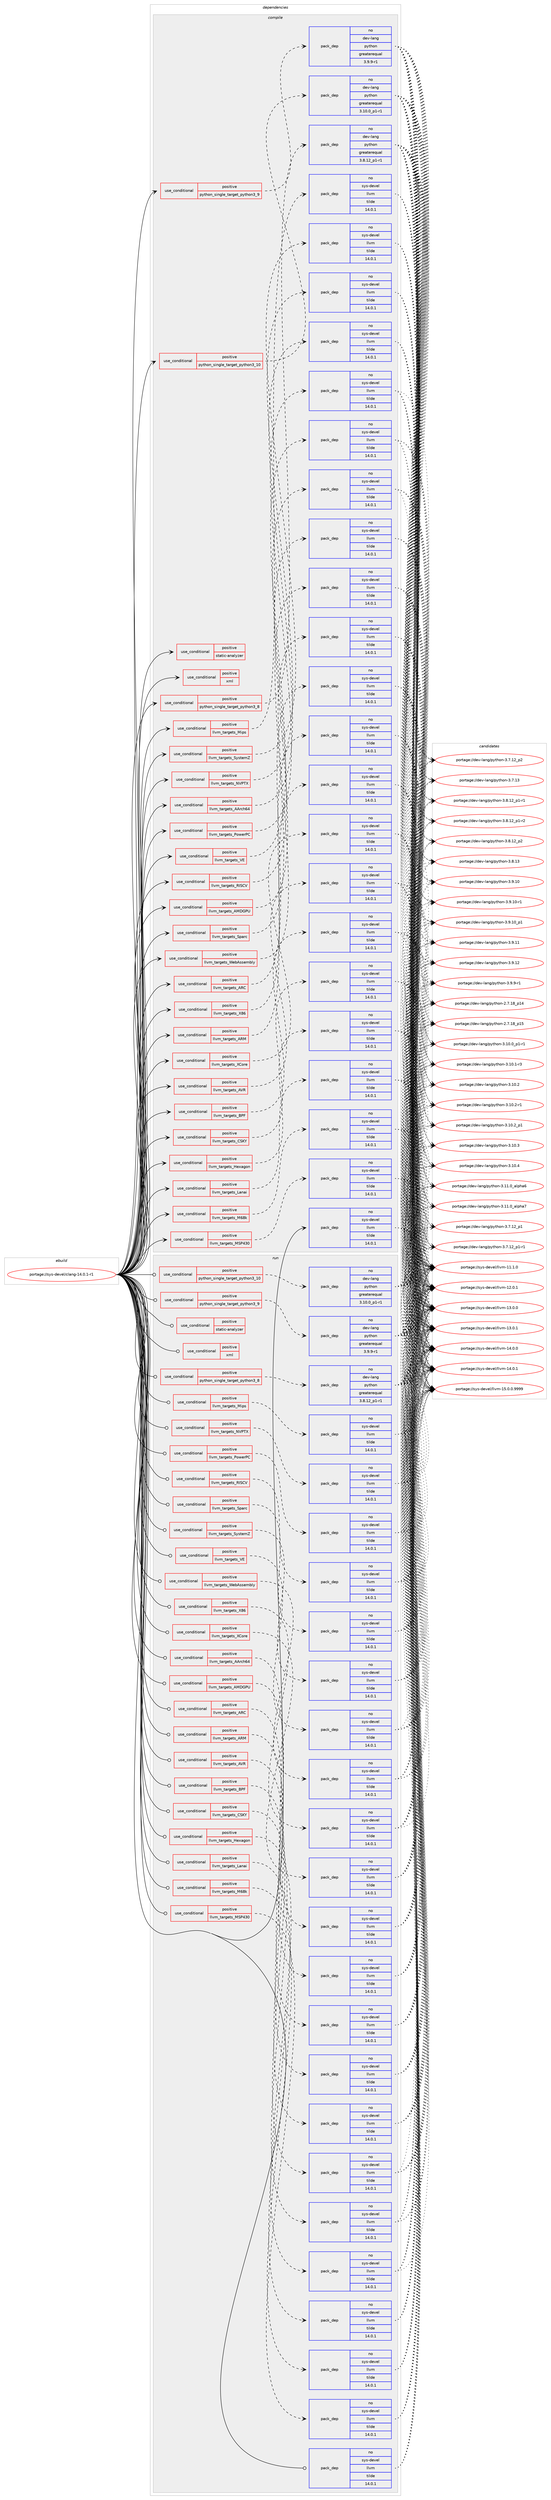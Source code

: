 digraph prolog {

# *************
# Graph options
# *************

newrank=true;
concentrate=true;
compound=true;
graph [rankdir=LR,fontname=Helvetica,fontsize=10,ranksep=1.5];#, ranksep=2.5, nodesep=0.2];
edge  [arrowhead=vee];
node  [fontname=Helvetica,fontsize=10];

# **********
# The ebuild
# **********

subgraph cluster_leftcol {
color=gray;
rank=same;
label=<<i>ebuild</i>>;
id [label="portage://sys-devel/clang-14.0.1-r1", color=red, width=4, href="../sys-devel/clang-14.0.1-r1.svg"];
}

# ****************
# The dependencies
# ****************

subgraph cluster_midcol {
color=gray;
label=<<i>dependencies</i>>;
subgraph cluster_compile {
fillcolor="#eeeeee";
style=filled;
label=<<i>compile</i>>;
subgraph cond684 {
dependency1974 [label=<<TABLE BORDER="0" CELLBORDER="1" CELLSPACING="0" CELLPADDING="4"><TR><TD ROWSPAN="3" CELLPADDING="10">use_conditional</TD></TR><TR><TD>positive</TD></TR><TR><TD>llvm_targets_AArch64</TD></TR></TABLE>>, shape=none, color=red];
subgraph pack1283 {
dependency1975 [label=<<TABLE BORDER="0" CELLBORDER="1" CELLSPACING="0" CELLPADDING="4" WIDTH="220"><TR><TD ROWSPAN="6" CELLPADDING="30">pack_dep</TD></TR><TR><TD WIDTH="110">no</TD></TR><TR><TD>sys-devel</TD></TR><TR><TD>llvm</TD></TR><TR><TD>tilde</TD></TR><TR><TD>14.0.1</TD></TR></TABLE>>, shape=none, color=blue];
}
dependency1974:e -> dependency1975:w [weight=20,style="dashed",arrowhead="vee"];
}
id:e -> dependency1974:w [weight=20,style="solid",arrowhead="vee"];
subgraph cond685 {
dependency1976 [label=<<TABLE BORDER="0" CELLBORDER="1" CELLSPACING="0" CELLPADDING="4"><TR><TD ROWSPAN="3" CELLPADDING="10">use_conditional</TD></TR><TR><TD>positive</TD></TR><TR><TD>llvm_targets_AMDGPU</TD></TR></TABLE>>, shape=none, color=red];
subgraph pack1284 {
dependency1977 [label=<<TABLE BORDER="0" CELLBORDER="1" CELLSPACING="0" CELLPADDING="4" WIDTH="220"><TR><TD ROWSPAN="6" CELLPADDING="30">pack_dep</TD></TR><TR><TD WIDTH="110">no</TD></TR><TR><TD>sys-devel</TD></TR><TR><TD>llvm</TD></TR><TR><TD>tilde</TD></TR><TR><TD>14.0.1</TD></TR></TABLE>>, shape=none, color=blue];
}
dependency1976:e -> dependency1977:w [weight=20,style="dashed",arrowhead="vee"];
}
id:e -> dependency1976:w [weight=20,style="solid",arrowhead="vee"];
subgraph cond686 {
dependency1978 [label=<<TABLE BORDER="0" CELLBORDER="1" CELLSPACING="0" CELLPADDING="4"><TR><TD ROWSPAN="3" CELLPADDING="10">use_conditional</TD></TR><TR><TD>positive</TD></TR><TR><TD>llvm_targets_ARC</TD></TR></TABLE>>, shape=none, color=red];
subgraph pack1285 {
dependency1979 [label=<<TABLE BORDER="0" CELLBORDER="1" CELLSPACING="0" CELLPADDING="4" WIDTH="220"><TR><TD ROWSPAN="6" CELLPADDING="30">pack_dep</TD></TR><TR><TD WIDTH="110">no</TD></TR><TR><TD>sys-devel</TD></TR><TR><TD>llvm</TD></TR><TR><TD>tilde</TD></TR><TR><TD>14.0.1</TD></TR></TABLE>>, shape=none, color=blue];
}
dependency1978:e -> dependency1979:w [weight=20,style="dashed",arrowhead="vee"];
}
id:e -> dependency1978:w [weight=20,style="solid",arrowhead="vee"];
subgraph cond687 {
dependency1980 [label=<<TABLE BORDER="0" CELLBORDER="1" CELLSPACING="0" CELLPADDING="4"><TR><TD ROWSPAN="3" CELLPADDING="10">use_conditional</TD></TR><TR><TD>positive</TD></TR><TR><TD>llvm_targets_ARM</TD></TR></TABLE>>, shape=none, color=red];
subgraph pack1286 {
dependency1981 [label=<<TABLE BORDER="0" CELLBORDER="1" CELLSPACING="0" CELLPADDING="4" WIDTH="220"><TR><TD ROWSPAN="6" CELLPADDING="30">pack_dep</TD></TR><TR><TD WIDTH="110">no</TD></TR><TR><TD>sys-devel</TD></TR><TR><TD>llvm</TD></TR><TR><TD>tilde</TD></TR><TR><TD>14.0.1</TD></TR></TABLE>>, shape=none, color=blue];
}
dependency1980:e -> dependency1981:w [weight=20,style="dashed",arrowhead="vee"];
}
id:e -> dependency1980:w [weight=20,style="solid",arrowhead="vee"];
subgraph cond688 {
dependency1982 [label=<<TABLE BORDER="0" CELLBORDER="1" CELLSPACING="0" CELLPADDING="4"><TR><TD ROWSPAN="3" CELLPADDING="10">use_conditional</TD></TR><TR><TD>positive</TD></TR><TR><TD>llvm_targets_AVR</TD></TR></TABLE>>, shape=none, color=red];
subgraph pack1287 {
dependency1983 [label=<<TABLE BORDER="0" CELLBORDER="1" CELLSPACING="0" CELLPADDING="4" WIDTH="220"><TR><TD ROWSPAN="6" CELLPADDING="30">pack_dep</TD></TR><TR><TD WIDTH="110">no</TD></TR><TR><TD>sys-devel</TD></TR><TR><TD>llvm</TD></TR><TR><TD>tilde</TD></TR><TR><TD>14.0.1</TD></TR></TABLE>>, shape=none, color=blue];
}
dependency1982:e -> dependency1983:w [weight=20,style="dashed",arrowhead="vee"];
}
id:e -> dependency1982:w [weight=20,style="solid",arrowhead="vee"];
subgraph cond689 {
dependency1984 [label=<<TABLE BORDER="0" CELLBORDER="1" CELLSPACING="0" CELLPADDING="4"><TR><TD ROWSPAN="3" CELLPADDING="10">use_conditional</TD></TR><TR><TD>positive</TD></TR><TR><TD>llvm_targets_BPF</TD></TR></TABLE>>, shape=none, color=red];
subgraph pack1288 {
dependency1985 [label=<<TABLE BORDER="0" CELLBORDER="1" CELLSPACING="0" CELLPADDING="4" WIDTH="220"><TR><TD ROWSPAN="6" CELLPADDING="30">pack_dep</TD></TR><TR><TD WIDTH="110">no</TD></TR><TR><TD>sys-devel</TD></TR><TR><TD>llvm</TD></TR><TR><TD>tilde</TD></TR><TR><TD>14.0.1</TD></TR></TABLE>>, shape=none, color=blue];
}
dependency1984:e -> dependency1985:w [weight=20,style="dashed",arrowhead="vee"];
}
id:e -> dependency1984:w [weight=20,style="solid",arrowhead="vee"];
subgraph cond690 {
dependency1986 [label=<<TABLE BORDER="0" CELLBORDER="1" CELLSPACING="0" CELLPADDING="4"><TR><TD ROWSPAN="3" CELLPADDING="10">use_conditional</TD></TR><TR><TD>positive</TD></TR><TR><TD>llvm_targets_CSKY</TD></TR></TABLE>>, shape=none, color=red];
subgraph pack1289 {
dependency1987 [label=<<TABLE BORDER="0" CELLBORDER="1" CELLSPACING="0" CELLPADDING="4" WIDTH="220"><TR><TD ROWSPAN="6" CELLPADDING="30">pack_dep</TD></TR><TR><TD WIDTH="110">no</TD></TR><TR><TD>sys-devel</TD></TR><TR><TD>llvm</TD></TR><TR><TD>tilde</TD></TR><TR><TD>14.0.1</TD></TR></TABLE>>, shape=none, color=blue];
}
dependency1986:e -> dependency1987:w [weight=20,style="dashed",arrowhead="vee"];
}
id:e -> dependency1986:w [weight=20,style="solid",arrowhead="vee"];
subgraph cond691 {
dependency1988 [label=<<TABLE BORDER="0" CELLBORDER="1" CELLSPACING="0" CELLPADDING="4"><TR><TD ROWSPAN="3" CELLPADDING="10">use_conditional</TD></TR><TR><TD>positive</TD></TR><TR><TD>llvm_targets_Hexagon</TD></TR></TABLE>>, shape=none, color=red];
subgraph pack1290 {
dependency1989 [label=<<TABLE BORDER="0" CELLBORDER="1" CELLSPACING="0" CELLPADDING="4" WIDTH="220"><TR><TD ROWSPAN="6" CELLPADDING="30">pack_dep</TD></TR><TR><TD WIDTH="110">no</TD></TR><TR><TD>sys-devel</TD></TR><TR><TD>llvm</TD></TR><TR><TD>tilde</TD></TR><TR><TD>14.0.1</TD></TR></TABLE>>, shape=none, color=blue];
}
dependency1988:e -> dependency1989:w [weight=20,style="dashed",arrowhead="vee"];
}
id:e -> dependency1988:w [weight=20,style="solid",arrowhead="vee"];
subgraph cond692 {
dependency1990 [label=<<TABLE BORDER="0" CELLBORDER="1" CELLSPACING="0" CELLPADDING="4"><TR><TD ROWSPAN="3" CELLPADDING="10">use_conditional</TD></TR><TR><TD>positive</TD></TR><TR><TD>llvm_targets_Lanai</TD></TR></TABLE>>, shape=none, color=red];
subgraph pack1291 {
dependency1991 [label=<<TABLE BORDER="0" CELLBORDER="1" CELLSPACING="0" CELLPADDING="4" WIDTH="220"><TR><TD ROWSPAN="6" CELLPADDING="30">pack_dep</TD></TR><TR><TD WIDTH="110">no</TD></TR><TR><TD>sys-devel</TD></TR><TR><TD>llvm</TD></TR><TR><TD>tilde</TD></TR><TR><TD>14.0.1</TD></TR></TABLE>>, shape=none, color=blue];
}
dependency1990:e -> dependency1991:w [weight=20,style="dashed",arrowhead="vee"];
}
id:e -> dependency1990:w [weight=20,style="solid",arrowhead="vee"];
subgraph cond693 {
dependency1992 [label=<<TABLE BORDER="0" CELLBORDER="1" CELLSPACING="0" CELLPADDING="4"><TR><TD ROWSPAN="3" CELLPADDING="10">use_conditional</TD></TR><TR><TD>positive</TD></TR><TR><TD>llvm_targets_M68k</TD></TR></TABLE>>, shape=none, color=red];
subgraph pack1292 {
dependency1993 [label=<<TABLE BORDER="0" CELLBORDER="1" CELLSPACING="0" CELLPADDING="4" WIDTH="220"><TR><TD ROWSPAN="6" CELLPADDING="30">pack_dep</TD></TR><TR><TD WIDTH="110">no</TD></TR><TR><TD>sys-devel</TD></TR><TR><TD>llvm</TD></TR><TR><TD>tilde</TD></TR><TR><TD>14.0.1</TD></TR></TABLE>>, shape=none, color=blue];
}
dependency1992:e -> dependency1993:w [weight=20,style="dashed",arrowhead="vee"];
}
id:e -> dependency1992:w [weight=20,style="solid",arrowhead="vee"];
subgraph cond694 {
dependency1994 [label=<<TABLE BORDER="0" CELLBORDER="1" CELLSPACING="0" CELLPADDING="4"><TR><TD ROWSPAN="3" CELLPADDING="10">use_conditional</TD></TR><TR><TD>positive</TD></TR><TR><TD>llvm_targets_MSP430</TD></TR></TABLE>>, shape=none, color=red];
subgraph pack1293 {
dependency1995 [label=<<TABLE BORDER="0" CELLBORDER="1" CELLSPACING="0" CELLPADDING="4" WIDTH="220"><TR><TD ROWSPAN="6" CELLPADDING="30">pack_dep</TD></TR><TR><TD WIDTH="110">no</TD></TR><TR><TD>sys-devel</TD></TR><TR><TD>llvm</TD></TR><TR><TD>tilde</TD></TR><TR><TD>14.0.1</TD></TR></TABLE>>, shape=none, color=blue];
}
dependency1994:e -> dependency1995:w [weight=20,style="dashed",arrowhead="vee"];
}
id:e -> dependency1994:w [weight=20,style="solid",arrowhead="vee"];
subgraph cond695 {
dependency1996 [label=<<TABLE BORDER="0" CELLBORDER="1" CELLSPACING="0" CELLPADDING="4"><TR><TD ROWSPAN="3" CELLPADDING="10">use_conditional</TD></TR><TR><TD>positive</TD></TR><TR><TD>llvm_targets_Mips</TD></TR></TABLE>>, shape=none, color=red];
subgraph pack1294 {
dependency1997 [label=<<TABLE BORDER="0" CELLBORDER="1" CELLSPACING="0" CELLPADDING="4" WIDTH="220"><TR><TD ROWSPAN="6" CELLPADDING="30">pack_dep</TD></TR><TR><TD WIDTH="110">no</TD></TR><TR><TD>sys-devel</TD></TR><TR><TD>llvm</TD></TR><TR><TD>tilde</TD></TR><TR><TD>14.0.1</TD></TR></TABLE>>, shape=none, color=blue];
}
dependency1996:e -> dependency1997:w [weight=20,style="dashed",arrowhead="vee"];
}
id:e -> dependency1996:w [weight=20,style="solid",arrowhead="vee"];
subgraph cond696 {
dependency1998 [label=<<TABLE BORDER="0" CELLBORDER="1" CELLSPACING="0" CELLPADDING="4"><TR><TD ROWSPAN="3" CELLPADDING="10">use_conditional</TD></TR><TR><TD>positive</TD></TR><TR><TD>llvm_targets_NVPTX</TD></TR></TABLE>>, shape=none, color=red];
subgraph pack1295 {
dependency1999 [label=<<TABLE BORDER="0" CELLBORDER="1" CELLSPACING="0" CELLPADDING="4" WIDTH="220"><TR><TD ROWSPAN="6" CELLPADDING="30">pack_dep</TD></TR><TR><TD WIDTH="110">no</TD></TR><TR><TD>sys-devel</TD></TR><TR><TD>llvm</TD></TR><TR><TD>tilde</TD></TR><TR><TD>14.0.1</TD></TR></TABLE>>, shape=none, color=blue];
}
dependency1998:e -> dependency1999:w [weight=20,style="dashed",arrowhead="vee"];
}
id:e -> dependency1998:w [weight=20,style="solid",arrowhead="vee"];
subgraph cond697 {
dependency2000 [label=<<TABLE BORDER="0" CELLBORDER="1" CELLSPACING="0" CELLPADDING="4"><TR><TD ROWSPAN="3" CELLPADDING="10">use_conditional</TD></TR><TR><TD>positive</TD></TR><TR><TD>llvm_targets_PowerPC</TD></TR></TABLE>>, shape=none, color=red];
subgraph pack1296 {
dependency2001 [label=<<TABLE BORDER="0" CELLBORDER="1" CELLSPACING="0" CELLPADDING="4" WIDTH="220"><TR><TD ROWSPAN="6" CELLPADDING="30">pack_dep</TD></TR><TR><TD WIDTH="110">no</TD></TR><TR><TD>sys-devel</TD></TR><TR><TD>llvm</TD></TR><TR><TD>tilde</TD></TR><TR><TD>14.0.1</TD></TR></TABLE>>, shape=none, color=blue];
}
dependency2000:e -> dependency2001:w [weight=20,style="dashed",arrowhead="vee"];
}
id:e -> dependency2000:w [weight=20,style="solid",arrowhead="vee"];
subgraph cond698 {
dependency2002 [label=<<TABLE BORDER="0" CELLBORDER="1" CELLSPACING="0" CELLPADDING="4"><TR><TD ROWSPAN="3" CELLPADDING="10">use_conditional</TD></TR><TR><TD>positive</TD></TR><TR><TD>llvm_targets_RISCV</TD></TR></TABLE>>, shape=none, color=red];
subgraph pack1297 {
dependency2003 [label=<<TABLE BORDER="0" CELLBORDER="1" CELLSPACING="0" CELLPADDING="4" WIDTH="220"><TR><TD ROWSPAN="6" CELLPADDING="30">pack_dep</TD></TR><TR><TD WIDTH="110">no</TD></TR><TR><TD>sys-devel</TD></TR><TR><TD>llvm</TD></TR><TR><TD>tilde</TD></TR><TR><TD>14.0.1</TD></TR></TABLE>>, shape=none, color=blue];
}
dependency2002:e -> dependency2003:w [weight=20,style="dashed",arrowhead="vee"];
}
id:e -> dependency2002:w [weight=20,style="solid",arrowhead="vee"];
subgraph cond699 {
dependency2004 [label=<<TABLE BORDER="0" CELLBORDER="1" CELLSPACING="0" CELLPADDING="4"><TR><TD ROWSPAN="3" CELLPADDING="10">use_conditional</TD></TR><TR><TD>positive</TD></TR><TR><TD>llvm_targets_Sparc</TD></TR></TABLE>>, shape=none, color=red];
subgraph pack1298 {
dependency2005 [label=<<TABLE BORDER="0" CELLBORDER="1" CELLSPACING="0" CELLPADDING="4" WIDTH="220"><TR><TD ROWSPAN="6" CELLPADDING="30">pack_dep</TD></TR><TR><TD WIDTH="110">no</TD></TR><TR><TD>sys-devel</TD></TR><TR><TD>llvm</TD></TR><TR><TD>tilde</TD></TR><TR><TD>14.0.1</TD></TR></TABLE>>, shape=none, color=blue];
}
dependency2004:e -> dependency2005:w [weight=20,style="dashed",arrowhead="vee"];
}
id:e -> dependency2004:w [weight=20,style="solid",arrowhead="vee"];
subgraph cond700 {
dependency2006 [label=<<TABLE BORDER="0" CELLBORDER="1" CELLSPACING="0" CELLPADDING="4"><TR><TD ROWSPAN="3" CELLPADDING="10">use_conditional</TD></TR><TR><TD>positive</TD></TR><TR><TD>llvm_targets_SystemZ</TD></TR></TABLE>>, shape=none, color=red];
subgraph pack1299 {
dependency2007 [label=<<TABLE BORDER="0" CELLBORDER="1" CELLSPACING="0" CELLPADDING="4" WIDTH="220"><TR><TD ROWSPAN="6" CELLPADDING="30">pack_dep</TD></TR><TR><TD WIDTH="110">no</TD></TR><TR><TD>sys-devel</TD></TR><TR><TD>llvm</TD></TR><TR><TD>tilde</TD></TR><TR><TD>14.0.1</TD></TR></TABLE>>, shape=none, color=blue];
}
dependency2006:e -> dependency2007:w [weight=20,style="dashed",arrowhead="vee"];
}
id:e -> dependency2006:w [weight=20,style="solid",arrowhead="vee"];
subgraph cond701 {
dependency2008 [label=<<TABLE BORDER="0" CELLBORDER="1" CELLSPACING="0" CELLPADDING="4"><TR><TD ROWSPAN="3" CELLPADDING="10">use_conditional</TD></TR><TR><TD>positive</TD></TR><TR><TD>llvm_targets_VE</TD></TR></TABLE>>, shape=none, color=red];
subgraph pack1300 {
dependency2009 [label=<<TABLE BORDER="0" CELLBORDER="1" CELLSPACING="0" CELLPADDING="4" WIDTH="220"><TR><TD ROWSPAN="6" CELLPADDING="30">pack_dep</TD></TR><TR><TD WIDTH="110">no</TD></TR><TR><TD>sys-devel</TD></TR><TR><TD>llvm</TD></TR><TR><TD>tilde</TD></TR><TR><TD>14.0.1</TD></TR></TABLE>>, shape=none, color=blue];
}
dependency2008:e -> dependency2009:w [weight=20,style="dashed",arrowhead="vee"];
}
id:e -> dependency2008:w [weight=20,style="solid",arrowhead="vee"];
subgraph cond702 {
dependency2010 [label=<<TABLE BORDER="0" CELLBORDER="1" CELLSPACING="0" CELLPADDING="4"><TR><TD ROWSPAN="3" CELLPADDING="10">use_conditional</TD></TR><TR><TD>positive</TD></TR><TR><TD>llvm_targets_WebAssembly</TD></TR></TABLE>>, shape=none, color=red];
subgraph pack1301 {
dependency2011 [label=<<TABLE BORDER="0" CELLBORDER="1" CELLSPACING="0" CELLPADDING="4" WIDTH="220"><TR><TD ROWSPAN="6" CELLPADDING="30">pack_dep</TD></TR><TR><TD WIDTH="110">no</TD></TR><TR><TD>sys-devel</TD></TR><TR><TD>llvm</TD></TR><TR><TD>tilde</TD></TR><TR><TD>14.0.1</TD></TR></TABLE>>, shape=none, color=blue];
}
dependency2010:e -> dependency2011:w [weight=20,style="dashed",arrowhead="vee"];
}
id:e -> dependency2010:w [weight=20,style="solid",arrowhead="vee"];
subgraph cond703 {
dependency2012 [label=<<TABLE BORDER="0" CELLBORDER="1" CELLSPACING="0" CELLPADDING="4"><TR><TD ROWSPAN="3" CELLPADDING="10">use_conditional</TD></TR><TR><TD>positive</TD></TR><TR><TD>llvm_targets_X86</TD></TR></TABLE>>, shape=none, color=red];
subgraph pack1302 {
dependency2013 [label=<<TABLE BORDER="0" CELLBORDER="1" CELLSPACING="0" CELLPADDING="4" WIDTH="220"><TR><TD ROWSPAN="6" CELLPADDING="30">pack_dep</TD></TR><TR><TD WIDTH="110">no</TD></TR><TR><TD>sys-devel</TD></TR><TR><TD>llvm</TD></TR><TR><TD>tilde</TD></TR><TR><TD>14.0.1</TD></TR></TABLE>>, shape=none, color=blue];
}
dependency2012:e -> dependency2013:w [weight=20,style="dashed",arrowhead="vee"];
}
id:e -> dependency2012:w [weight=20,style="solid",arrowhead="vee"];
subgraph cond704 {
dependency2014 [label=<<TABLE BORDER="0" CELLBORDER="1" CELLSPACING="0" CELLPADDING="4"><TR><TD ROWSPAN="3" CELLPADDING="10">use_conditional</TD></TR><TR><TD>positive</TD></TR><TR><TD>llvm_targets_XCore</TD></TR></TABLE>>, shape=none, color=red];
subgraph pack1303 {
dependency2015 [label=<<TABLE BORDER="0" CELLBORDER="1" CELLSPACING="0" CELLPADDING="4" WIDTH="220"><TR><TD ROWSPAN="6" CELLPADDING="30">pack_dep</TD></TR><TR><TD WIDTH="110">no</TD></TR><TR><TD>sys-devel</TD></TR><TR><TD>llvm</TD></TR><TR><TD>tilde</TD></TR><TR><TD>14.0.1</TD></TR></TABLE>>, shape=none, color=blue];
}
dependency2014:e -> dependency2015:w [weight=20,style="dashed",arrowhead="vee"];
}
id:e -> dependency2014:w [weight=20,style="solid",arrowhead="vee"];
subgraph cond705 {
dependency2016 [label=<<TABLE BORDER="0" CELLBORDER="1" CELLSPACING="0" CELLPADDING="4"><TR><TD ROWSPAN="3" CELLPADDING="10">use_conditional</TD></TR><TR><TD>positive</TD></TR><TR><TD>python_single_target_python3_10</TD></TR></TABLE>>, shape=none, color=red];
subgraph pack1304 {
dependency2017 [label=<<TABLE BORDER="0" CELLBORDER="1" CELLSPACING="0" CELLPADDING="4" WIDTH="220"><TR><TD ROWSPAN="6" CELLPADDING="30">pack_dep</TD></TR><TR><TD WIDTH="110">no</TD></TR><TR><TD>dev-lang</TD></TR><TR><TD>python</TD></TR><TR><TD>greaterequal</TD></TR><TR><TD>3.10.0_p1-r1</TD></TR></TABLE>>, shape=none, color=blue];
}
dependency2016:e -> dependency2017:w [weight=20,style="dashed",arrowhead="vee"];
}
id:e -> dependency2016:w [weight=20,style="solid",arrowhead="vee"];
subgraph cond706 {
dependency2018 [label=<<TABLE BORDER="0" CELLBORDER="1" CELLSPACING="0" CELLPADDING="4"><TR><TD ROWSPAN="3" CELLPADDING="10">use_conditional</TD></TR><TR><TD>positive</TD></TR><TR><TD>python_single_target_python3_8</TD></TR></TABLE>>, shape=none, color=red];
subgraph pack1305 {
dependency2019 [label=<<TABLE BORDER="0" CELLBORDER="1" CELLSPACING="0" CELLPADDING="4" WIDTH="220"><TR><TD ROWSPAN="6" CELLPADDING="30">pack_dep</TD></TR><TR><TD WIDTH="110">no</TD></TR><TR><TD>dev-lang</TD></TR><TR><TD>python</TD></TR><TR><TD>greaterequal</TD></TR><TR><TD>3.8.12_p1-r1</TD></TR></TABLE>>, shape=none, color=blue];
}
dependency2018:e -> dependency2019:w [weight=20,style="dashed",arrowhead="vee"];
}
id:e -> dependency2018:w [weight=20,style="solid",arrowhead="vee"];
subgraph cond707 {
dependency2020 [label=<<TABLE BORDER="0" CELLBORDER="1" CELLSPACING="0" CELLPADDING="4"><TR><TD ROWSPAN="3" CELLPADDING="10">use_conditional</TD></TR><TR><TD>positive</TD></TR><TR><TD>python_single_target_python3_9</TD></TR></TABLE>>, shape=none, color=red];
subgraph pack1306 {
dependency2021 [label=<<TABLE BORDER="0" CELLBORDER="1" CELLSPACING="0" CELLPADDING="4" WIDTH="220"><TR><TD ROWSPAN="6" CELLPADDING="30">pack_dep</TD></TR><TR><TD WIDTH="110">no</TD></TR><TR><TD>dev-lang</TD></TR><TR><TD>python</TD></TR><TR><TD>greaterequal</TD></TR><TR><TD>3.9.9-r1</TD></TR></TABLE>>, shape=none, color=blue];
}
dependency2020:e -> dependency2021:w [weight=20,style="dashed",arrowhead="vee"];
}
id:e -> dependency2020:w [weight=20,style="solid",arrowhead="vee"];
subgraph cond708 {
dependency2022 [label=<<TABLE BORDER="0" CELLBORDER="1" CELLSPACING="0" CELLPADDING="4"><TR><TD ROWSPAN="3" CELLPADDING="10">use_conditional</TD></TR><TR><TD>positive</TD></TR><TR><TD>static-analyzer</TD></TR></TABLE>>, shape=none, color=red];
# *** BEGIN UNKNOWN DEPENDENCY TYPE (TODO) ***
# dependency2022 -> package_dependency(portage://sys-devel/clang-14.0.1-r1,install,no,dev-lang,perl,none,[,,],any_different_slot,[])
# *** END UNKNOWN DEPENDENCY TYPE (TODO) ***

}
id:e -> dependency2022:w [weight=20,style="solid",arrowhead="vee"];
subgraph cond709 {
dependency2023 [label=<<TABLE BORDER="0" CELLBORDER="1" CELLSPACING="0" CELLPADDING="4"><TR><TD ROWSPAN="3" CELLPADDING="10">use_conditional</TD></TR><TR><TD>positive</TD></TR><TR><TD>xml</TD></TR></TABLE>>, shape=none, color=red];
# *** BEGIN UNKNOWN DEPENDENCY TYPE (TODO) ***
# dependency2023 -> package_dependency(portage://sys-devel/clang-14.0.1-r1,install,no,dev-libs,libxml2,none,[,,],[slot(2),equal],[use(optenable(abi_x86_32),negative),use(optenable(abi_x86_64),negative),use(optenable(abi_x86_x32),negative),use(optenable(abi_mips_n32),negative),use(optenable(abi_mips_n64),negative),use(optenable(abi_mips_o32),negative),use(optenable(abi_s390_32),negative),use(optenable(abi_s390_64),negative)])
# *** END UNKNOWN DEPENDENCY TYPE (TODO) ***

}
id:e -> dependency2023:w [weight=20,style="solid",arrowhead="vee"];
subgraph pack1307 {
dependency2024 [label=<<TABLE BORDER="0" CELLBORDER="1" CELLSPACING="0" CELLPADDING="4" WIDTH="220"><TR><TD ROWSPAN="6" CELLPADDING="30">pack_dep</TD></TR><TR><TD WIDTH="110">no</TD></TR><TR><TD>sys-devel</TD></TR><TR><TD>llvm</TD></TR><TR><TD>tilde</TD></TR><TR><TD>14.0.1</TD></TR></TABLE>>, shape=none, color=blue];
}
id:e -> dependency2024:w [weight=20,style="solid",arrowhead="vee"];
# *** BEGIN UNKNOWN DEPENDENCY TYPE (TODO) ***
# id -> package_dependency(portage://sys-devel/clang-14.0.1-r1,install,strong,sys-devel,llvm,none,[,,],[slot(0)],[])
# *** END UNKNOWN DEPENDENCY TYPE (TODO) ***

}
subgraph cluster_compileandrun {
fillcolor="#eeeeee";
style=filled;
label=<<i>compile and run</i>>;
}
subgraph cluster_run {
fillcolor="#eeeeee";
style=filled;
label=<<i>run</i>>;
subgraph cond710 {
dependency2025 [label=<<TABLE BORDER="0" CELLBORDER="1" CELLSPACING="0" CELLPADDING="4"><TR><TD ROWSPAN="3" CELLPADDING="10">use_conditional</TD></TR><TR><TD>positive</TD></TR><TR><TD>llvm_targets_AArch64</TD></TR></TABLE>>, shape=none, color=red];
subgraph pack1308 {
dependency2026 [label=<<TABLE BORDER="0" CELLBORDER="1" CELLSPACING="0" CELLPADDING="4" WIDTH="220"><TR><TD ROWSPAN="6" CELLPADDING="30">pack_dep</TD></TR><TR><TD WIDTH="110">no</TD></TR><TR><TD>sys-devel</TD></TR><TR><TD>llvm</TD></TR><TR><TD>tilde</TD></TR><TR><TD>14.0.1</TD></TR></TABLE>>, shape=none, color=blue];
}
dependency2025:e -> dependency2026:w [weight=20,style="dashed",arrowhead="vee"];
}
id:e -> dependency2025:w [weight=20,style="solid",arrowhead="odot"];
subgraph cond711 {
dependency2027 [label=<<TABLE BORDER="0" CELLBORDER="1" CELLSPACING="0" CELLPADDING="4"><TR><TD ROWSPAN="3" CELLPADDING="10">use_conditional</TD></TR><TR><TD>positive</TD></TR><TR><TD>llvm_targets_AMDGPU</TD></TR></TABLE>>, shape=none, color=red];
subgraph pack1309 {
dependency2028 [label=<<TABLE BORDER="0" CELLBORDER="1" CELLSPACING="0" CELLPADDING="4" WIDTH="220"><TR><TD ROWSPAN="6" CELLPADDING="30">pack_dep</TD></TR><TR><TD WIDTH="110">no</TD></TR><TR><TD>sys-devel</TD></TR><TR><TD>llvm</TD></TR><TR><TD>tilde</TD></TR><TR><TD>14.0.1</TD></TR></TABLE>>, shape=none, color=blue];
}
dependency2027:e -> dependency2028:w [weight=20,style="dashed",arrowhead="vee"];
}
id:e -> dependency2027:w [weight=20,style="solid",arrowhead="odot"];
subgraph cond712 {
dependency2029 [label=<<TABLE BORDER="0" CELLBORDER="1" CELLSPACING="0" CELLPADDING="4"><TR><TD ROWSPAN="3" CELLPADDING="10">use_conditional</TD></TR><TR><TD>positive</TD></TR><TR><TD>llvm_targets_ARC</TD></TR></TABLE>>, shape=none, color=red];
subgraph pack1310 {
dependency2030 [label=<<TABLE BORDER="0" CELLBORDER="1" CELLSPACING="0" CELLPADDING="4" WIDTH="220"><TR><TD ROWSPAN="6" CELLPADDING="30">pack_dep</TD></TR><TR><TD WIDTH="110">no</TD></TR><TR><TD>sys-devel</TD></TR><TR><TD>llvm</TD></TR><TR><TD>tilde</TD></TR><TR><TD>14.0.1</TD></TR></TABLE>>, shape=none, color=blue];
}
dependency2029:e -> dependency2030:w [weight=20,style="dashed",arrowhead="vee"];
}
id:e -> dependency2029:w [weight=20,style="solid",arrowhead="odot"];
subgraph cond713 {
dependency2031 [label=<<TABLE BORDER="0" CELLBORDER="1" CELLSPACING="0" CELLPADDING="4"><TR><TD ROWSPAN="3" CELLPADDING="10">use_conditional</TD></TR><TR><TD>positive</TD></TR><TR><TD>llvm_targets_ARM</TD></TR></TABLE>>, shape=none, color=red];
subgraph pack1311 {
dependency2032 [label=<<TABLE BORDER="0" CELLBORDER="1" CELLSPACING="0" CELLPADDING="4" WIDTH="220"><TR><TD ROWSPAN="6" CELLPADDING="30">pack_dep</TD></TR><TR><TD WIDTH="110">no</TD></TR><TR><TD>sys-devel</TD></TR><TR><TD>llvm</TD></TR><TR><TD>tilde</TD></TR><TR><TD>14.0.1</TD></TR></TABLE>>, shape=none, color=blue];
}
dependency2031:e -> dependency2032:w [weight=20,style="dashed",arrowhead="vee"];
}
id:e -> dependency2031:w [weight=20,style="solid",arrowhead="odot"];
subgraph cond714 {
dependency2033 [label=<<TABLE BORDER="0" CELLBORDER="1" CELLSPACING="0" CELLPADDING="4"><TR><TD ROWSPAN="3" CELLPADDING="10">use_conditional</TD></TR><TR><TD>positive</TD></TR><TR><TD>llvm_targets_AVR</TD></TR></TABLE>>, shape=none, color=red];
subgraph pack1312 {
dependency2034 [label=<<TABLE BORDER="0" CELLBORDER="1" CELLSPACING="0" CELLPADDING="4" WIDTH="220"><TR><TD ROWSPAN="6" CELLPADDING="30">pack_dep</TD></TR><TR><TD WIDTH="110">no</TD></TR><TR><TD>sys-devel</TD></TR><TR><TD>llvm</TD></TR><TR><TD>tilde</TD></TR><TR><TD>14.0.1</TD></TR></TABLE>>, shape=none, color=blue];
}
dependency2033:e -> dependency2034:w [weight=20,style="dashed",arrowhead="vee"];
}
id:e -> dependency2033:w [weight=20,style="solid",arrowhead="odot"];
subgraph cond715 {
dependency2035 [label=<<TABLE BORDER="0" CELLBORDER="1" CELLSPACING="0" CELLPADDING="4"><TR><TD ROWSPAN="3" CELLPADDING="10">use_conditional</TD></TR><TR><TD>positive</TD></TR><TR><TD>llvm_targets_BPF</TD></TR></TABLE>>, shape=none, color=red];
subgraph pack1313 {
dependency2036 [label=<<TABLE BORDER="0" CELLBORDER="1" CELLSPACING="0" CELLPADDING="4" WIDTH="220"><TR><TD ROWSPAN="6" CELLPADDING="30">pack_dep</TD></TR><TR><TD WIDTH="110">no</TD></TR><TR><TD>sys-devel</TD></TR><TR><TD>llvm</TD></TR><TR><TD>tilde</TD></TR><TR><TD>14.0.1</TD></TR></TABLE>>, shape=none, color=blue];
}
dependency2035:e -> dependency2036:w [weight=20,style="dashed",arrowhead="vee"];
}
id:e -> dependency2035:w [weight=20,style="solid",arrowhead="odot"];
subgraph cond716 {
dependency2037 [label=<<TABLE BORDER="0" CELLBORDER="1" CELLSPACING="0" CELLPADDING="4"><TR><TD ROWSPAN="3" CELLPADDING="10">use_conditional</TD></TR><TR><TD>positive</TD></TR><TR><TD>llvm_targets_CSKY</TD></TR></TABLE>>, shape=none, color=red];
subgraph pack1314 {
dependency2038 [label=<<TABLE BORDER="0" CELLBORDER="1" CELLSPACING="0" CELLPADDING="4" WIDTH="220"><TR><TD ROWSPAN="6" CELLPADDING="30">pack_dep</TD></TR><TR><TD WIDTH="110">no</TD></TR><TR><TD>sys-devel</TD></TR><TR><TD>llvm</TD></TR><TR><TD>tilde</TD></TR><TR><TD>14.0.1</TD></TR></TABLE>>, shape=none, color=blue];
}
dependency2037:e -> dependency2038:w [weight=20,style="dashed",arrowhead="vee"];
}
id:e -> dependency2037:w [weight=20,style="solid",arrowhead="odot"];
subgraph cond717 {
dependency2039 [label=<<TABLE BORDER="0" CELLBORDER="1" CELLSPACING="0" CELLPADDING="4"><TR><TD ROWSPAN="3" CELLPADDING="10">use_conditional</TD></TR><TR><TD>positive</TD></TR><TR><TD>llvm_targets_Hexagon</TD></TR></TABLE>>, shape=none, color=red];
subgraph pack1315 {
dependency2040 [label=<<TABLE BORDER="0" CELLBORDER="1" CELLSPACING="0" CELLPADDING="4" WIDTH="220"><TR><TD ROWSPAN="6" CELLPADDING="30">pack_dep</TD></TR><TR><TD WIDTH="110">no</TD></TR><TR><TD>sys-devel</TD></TR><TR><TD>llvm</TD></TR><TR><TD>tilde</TD></TR><TR><TD>14.0.1</TD></TR></TABLE>>, shape=none, color=blue];
}
dependency2039:e -> dependency2040:w [weight=20,style="dashed",arrowhead="vee"];
}
id:e -> dependency2039:w [weight=20,style="solid",arrowhead="odot"];
subgraph cond718 {
dependency2041 [label=<<TABLE BORDER="0" CELLBORDER="1" CELLSPACING="0" CELLPADDING="4"><TR><TD ROWSPAN="3" CELLPADDING="10">use_conditional</TD></TR><TR><TD>positive</TD></TR><TR><TD>llvm_targets_Lanai</TD></TR></TABLE>>, shape=none, color=red];
subgraph pack1316 {
dependency2042 [label=<<TABLE BORDER="0" CELLBORDER="1" CELLSPACING="0" CELLPADDING="4" WIDTH="220"><TR><TD ROWSPAN="6" CELLPADDING="30">pack_dep</TD></TR><TR><TD WIDTH="110">no</TD></TR><TR><TD>sys-devel</TD></TR><TR><TD>llvm</TD></TR><TR><TD>tilde</TD></TR><TR><TD>14.0.1</TD></TR></TABLE>>, shape=none, color=blue];
}
dependency2041:e -> dependency2042:w [weight=20,style="dashed",arrowhead="vee"];
}
id:e -> dependency2041:w [weight=20,style="solid",arrowhead="odot"];
subgraph cond719 {
dependency2043 [label=<<TABLE BORDER="0" CELLBORDER="1" CELLSPACING="0" CELLPADDING="4"><TR><TD ROWSPAN="3" CELLPADDING="10">use_conditional</TD></TR><TR><TD>positive</TD></TR><TR><TD>llvm_targets_M68k</TD></TR></TABLE>>, shape=none, color=red];
subgraph pack1317 {
dependency2044 [label=<<TABLE BORDER="0" CELLBORDER="1" CELLSPACING="0" CELLPADDING="4" WIDTH="220"><TR><TD ROWSPAN="6" CELLPADDING="30">pack_dep</TD></TR><TR><TD WIDTH="110">no</TD></TR><TR><TD>sys-devel</TD></TR><TR><TD>llvm</TD></TR><TR><TD>tilde</TD></TR><TR><TD>14.0.1</TD></TR></TABLE>>, shape=none, color=blue];
}
dependency2043:e -> dependency2044:w [weight=20,style="dashed",arrowhead="vee"];
}
id:e -> dependency2043:w [weight=20,style="solid",arrowhead="odot"];
subgraph cond720 {
dependency2045 [label=<<TABLE BORDER="0" CELLBORDER="1" CELLSPACING="0" CELLPADDING="4"><TR><TD ROWSPAN="3" CELLPADDING="10">use_conditional</TD></TR><TR><TD>positive</TD></TR><TR><TD>llvm_targets_MSP430</TD></TR></TABLE>>, shape=none, color=red];
subgraph pack1318 {
dependency2046 [label=<<TABLE BORDER="0" CELLBORDER="1" CELLSPACING="0" CELLPADDING="4" WIDTH="220"><TR><TD ROWSPAN="6" CELLPADDING="30">pack_dep</TD></TR><TR><TD WIDTH="110">no</TD></TR><TR><TD>sys-devel</TD></TR><TR><TD>llvm</TD></TR><TR><TD>tilde</TD></TR><TR><TD>14.0.1</TD></TR></TABLE>>, shape=none, color=blue];
}
dependency2045:e -> dependency2046:w [weight=20,style="dashed",arrowhead="vee"];
}
id:e -> dependency2045:w [weight=20,style="solid",arrowhead="odot"];
subgraph cond721 {
dependency2047 [label=<<TABLE BORDER="0" CELLBORDER="1" CELLSPACING="0" CELLPADDING="4"><TR><TD ROWSPAN="3" CELLPADDING="10">use_conditional</TD></TR><TR><TD>positive</TD></TR><TR><TD>llvm_targets_Mips</TD></TR></TABLE>>, shape=none, color=red];
subgraph pack1319 {
dependency2048 [label=<<TABLE BORDER="0" CELLBORDER="1" CELLSPACING="0" CELLPADDING="4" WIDTH="220"><TR><TD ROWSPAN="6" CELLPADDING="30">pack_dep</TD></TR><TR><TD WIDTH="110">no</TD></TR><TR><TD>sys-devel</TD></TR><TR><TD>llvm</TD></TR><TR><TD>tilde</TD></TR><TR><TD>14.0.1</TD></TR></TABLE>>, shape=none, color=blue];
}
dependency2047:e -> dependency2048:w [weight=20,style="dashed",arrowhead="vee"];
}
id:e -> dependency2047:w [weight=20,style="solid",arrowhead="odot"];
subgraph cond722 {
dependency2049 [label=<<TABLE BORDER="0" CELLBORDER="1" CELLSPACING="0" CELLPADDING="4"><TR><TD ROWSPAN="3" CELLPADDING="10">use_conditional</TD></TR><TR><TD>positive</TD></TR><TR><TD>llvm_targets_NVPTX</TD></TR></TABLE>>, shape=none, color=red];
subgraph pack1320 {
dependency2050 [label=<<TABLE BORDER="0" CELLBORDER="1" CELLSPACING="0" CELLPADDING="4" WIDTH="220"><TR><TD ROWSPAN="6" CELLPADDING="30">pack_dep</TD></TR><TR><TD WIDTH="110">no</TD></TR><TR><TD>sys-devel</TD></TR><TR><TD>llvm</TD></TR><TR><TD>tilde</TD></TR><TR><TD>14.0.1</TD></TR></TABLE>>, shape=none, color=blue];
}
dependency2049:e -> dependency2050:w [weight=20,style="dashed",arrowhead="vee"];
}
id:e -> dependency2049:w [weight=20,style="solid",arrowhead="odot"];
subgraph cond723 {
dependency2051 [label=<<TABLE BORDER="0" CELLBORDER="1" CELLSPACING="0" CELLPADDING="4"><TR><TD ROWSPAN="3" CELLPADDING="10">use_conditional</TD></TR><TR><TD>positive</TD></TR><TR><TD>llvm_targets_PowerPC</TD></TR></TABLE>>, shape=none, color=red];
subgraph pack1321 {
dependency2052 [label=<<TABLE BORDER="0" CELLBORDER="1" CELLSPACING="0" CELLPADDING="4" WIDTH="220"><TR><TD ROWSPAN="6" CELLPADDING="30">pack_dep</TD></TR><TR><TD WIDTH="110">no</TD></TR><TR><TD>sys-devel</TD></TR><TR><TD>llvm</TD></TR><TR><TD>tilde</TD></TR><TR><TD>14.0.1</TD></TR></TABLE>>, shape=none, color=blue];
}
dependency2051:e -> dependency2052:w [weight=20,style="dashed",arrowhead="vee"];
}
id:e -> dependency2051:w [weight=20,style="solid",arrowhead="odot"];
subgraph cond724 {
dependency2053 [label=<<TABLE BORDER="0" CELLBORDER="1" CELLSPACING="0" CELLPADDING="4"><TR><TD ROWSPAN="3" CELLPADDING="10">use_conditional</TD></TR><TR><TD>positive</TD></TR><TR><TD>llvm_targets_RISCV</TD></TR></TABLE>>, shape=none, color=red];
subgraph pack1322 {
dependency2054 [label=<<TABLE BORDER="0" CELLBORDER="1" CELLSPACING="0" CELLPADDING="4" WIDTH="220"><TR><TD ROWSPAN="6" CELLPADDING="30">pack_dep</TD></TR><TR><TD WIDTH="110">no</TD></TR><TR><TD>sys-devel</TD></TR><TR><TD>llvm</TD></TR><TR><TD>tilde</TD></TR><TR><TD>14.0.1</TD></TR></TABLE>>, shape=none, color=blue];
}
dependency2053:e -> dependency2054:w [weight=20,style="dashed",arrowhead="vee"];
}
id:e -> dependency2053:w [weight=20,style="solid",arrowhead="odot"];
subgraph cond725 {
dependency2055 [label=<<TABLE BORDER="0" CELLBORDER="1" CELLSPACING="0" CELLPADDING="4"><TR><TD ROWSPAN="3" CELLPADDING="10">use_conditional</TD></TR><TR><TD>positive</TD></TR><TR><TD>llvm_targets_Sparc</TD></TR></TABLE>>, shape=none, color=red];
subgraph pack1323 {
dependency2056 [label=<<TABLE BORDER="0" CELLBORDER="1" CELLSPACING="0" CELLPADDING="4" WIDTH="220"><TR><TD ROWSPAN="6" CELLPADDING="30">pack_dep</TD></TR><TR><TD WIDTH="110">no</TD></TR><TR><TD>sys-devel</TD></TR><TR><TD>llvm</TD></TR><TR><TD>tilde</TD></TR><TR><TD>14.0.1</TD></TR></TABLE>>, shape=none, color=blue];
}
dependency2055:e -> dependency2056:w [weight=20,style="dashed",arrowhead="vee"];
}
id:e -> dependency2055:w [weight=20,style="solid",arrowhead="odot"];
subgraph cond726 {
dependency2057 [label=<<TABLE BORDER="0" CELLBORDER="1" CELLSPACING="0" CELLPADDING="4"><TR><TD ROWSPAN="3" CELLPADDING="10">use_conditional</TD></TR><TR><TD>positive</TD></TR><TR><TD>llvm_targets_SystemZ</TD></TR></TABLE>>, shape=none, color=red];
subgraph pack1324 {
dependency2058 [label=<<TABLE BORDER="0" CELLBORDER="1" CELLSPACING="0" CELLPADDING="4" WIDTH="220"><TR><TD ROWSPAN="6" CELLPADDING="30">pack_dep</TD></TR><TR><TD WIDTH="110">no</TD></TR><TR><TD>sys-devel</TD></TR><TR><TD>llvm</TD></TR><TR><TD>tilde</TD></TR><TR><TD>14.0.1</TD></TR></TABLE>>, shape=none, color=blue];
}
dependency2057:e -> dependency2058:w [weight=20,style="dashed",arrowhead="vee"];
}
id:e -> dependency2057:w [weight=20,style="solid",arrowhead="odot"];
subgraph cond727 {
dependency2059 [label=<<TABLE BORDER="0" CELLBORDER="1" CELLSPACING="0" CELLPADDING="4"><TR><TD ROWSPAN="3" CELLPADDING="10">use_conditional</TD></TR><TR><TD>positive</TD></TR><TR><TD>llvm_targets_VE</TD></TR></TABLE>>, shape=none, color=red];
subgraph pack1325 {
dependency2060 [label=<<TABLE BORDER="0" CELLBORDER="1" CELLSPACING="0" CELLPADDING="4" WIDTH="220"><TR><TD ROWSPAN="6" CELLPADDING="30">pack_dep</TD></TR><TR><TD WIDTH="110">no</TD></TR><TR><TD>sys-devel</TD></TR><TR><TD>llvm</TD></TR><TR><TD>tilde</TD></TR><TR><TD>14.0.1</TD></TR></TABLE>>, shape=none, color=blue];
}
dependency2059:e -> dependency2060:w [weight=20,style="dashed",arrowhead="vee"];
}
id:e -> dependency2059:w [weight=20,style="solid",arrowhead="odot"];
subgraph cond728 {
dependency2061 [label=<<TABLE BORDER="0" CELLBORDER="1" CELLSPACING="0" CELLPADDING="4"><TR><TD ROWSPAN="3" CELLPADDING="10">use_conditional</TD></TR><TR><TD>positive</TD></TR><TR><TD>llvm_targets_WebAssembly</TD></TR></TABLE>>, shape=none, color=red];
subgraph pack1326 {
dependency2062 [label=<<TABLE BORDER="0" CELLBORDER="1" CELLSPACING="0" CELLPADDING="4" WIDTH="220"><TR><TD ROWSPAN="6" CELLPADDING="30">pack_dep</TD></TR><TR><TD WIDTH="110">no</TD></TR><TR><TD>sys-devel</TD></TR><TR><TD>llvm</TD></TR><TR><TD>tilde</TD></TR><TR><TD>14.0.1</TD></TR></TABLE>>, shape=none, color=blue];
}
dependency2061:e -> dependency2062:w [weight=20,style="dashed",arrowhead="vee"];
}
id:e -> dependency2061:w [weight=20,style="solid",arrowhead="odot"];
subgraph cond729 {
dependency2063 [label=<<TABLE BORDER="0" CELLBORDER="1" CELLSPACING="0" CELLPADDING="4"><TR><TD ROWSPAN="3" CELLPADDING="10">use_conditional</TD></TR><TR><TD>positive</TD></TR><TR><TD>llvm_targets_X86</TD></TR></TABLE>>, shape=none, color=red];
subgraph pack1327 {
dependency2064 [label=<<TABLE BORDER="0" CELLBORDER="1" CELLSPACING="0" CELLPADDING="4" WIDTH="220"><TR><TD ROWSPAN="6" CELLPADDING="30">pack_dep</TD></TR><TR><TD WIDTH="110">no</TD></TR><TR><TD>sys-devel</TD></TR><TR><TD>llvm</TD></TR><TR><TD>tilde</TD></TR><TR><TD>14.0.1</TD></TR></TABLE>>, shape=none, color=blue];
}
dependency2063:e -> dependency2064:w [weight=20,style="dashed",arrowhead="vee"];
}
id:e -> dependency2063:w [weight=20,style="solid",arrowhead="odot"];
subgraph cond730 {
dependency2065 [label=<<TABLE BORDER="0" CELLBORDER="1" CELLSPACING="0" CELLPADDING="4"><TR><TD ROWSPAN="3" CELLPADDING="10">use_conditional</TD></TR><TR><TD>positive</TD></TR><TR><TD>llvm_targets_XCore</TD></TR></TABLE>>, shape=none, color=red];
subgraph pack1328 {
dependency2066 [label=<<TABLE BORDER="0" CELLBORDER="1" CELLSPACING="0" CELLPADDING="4" WIDTH="220"><TR><TD ROWSPAN="6" CELLPADDING="30">pack_dep</TD></TR><TR><TD WIDTH="110">no</TD></TR><TR><TD>sys-devel</TD></TR><TR><TD>llvm</TD></TR><TR><TD>tilde</TD></TR><TR><TD>14.0.1</TD></TR></TABLE>>, shape=none, color=blue];
}
dependency2065:e -> dependency2066:w [weight=20,style="dashed",arrowhead="vee"];
}
id:e -> dependency2065:w [weight=20,style="solid",arrowhead="odot"];
subgraph cond731 {
dependency2067 [label=<<TABLE BORDER="0" CELLBORDER="1" CELLSPACING="0" CELLPADDING="4"><TR><TD ROWSPAN="3" CELLPADDING="10">use_conditional</TD></TR><TR><TD>positive</TD></TR><TR><TD>python_single_target_python3_10</TD></TR></TABLE>>, shape=none, color=red];
subgraph pack1329 {
dependency2068 [label=<<TABLE BORDER="0" CELLBORDER="1" CELLSPACING="0" CELLPADDING="4" WIDTH="220"><TR><TD ROWSPAN="6" CELLPADDING="30">pack_dep</TD></TR><TR><TD WIDTH="110">no</TD></TR><TR><TD>dev-lang</TD></TR><TR><TD>python</TD></TR><TR><TD>greaterequal</TD></TR><TR><TD>3.10.0_p1-r1</TD></TR></TABLE>>, shape=none, color=blue];
}
dependency2067:e -> dependency2068:w [weight=20,style="dashed",arrowhead="vee"];
}
id:e -> dependency2067:w [weight=20,style="solid",arrowhead="odot"];
subgraph cond732 {
dependency2069 [label=<<TABLE BORDER="0" CELLBORDER="1" CELLSPACING="0" CELLPADDING="4"><TR><TD ROWSPAN="3" CELLPADDING="10">use_conditional</TD></TR><TR><TD>positive</TD></TR><TR><TD>python_single_target_python3_8</TD></TR></TABLE>>, shape=none, color=red];
subgraph pack1330 {
dependency2070 [label=<<TABLE BORDER="0" CELLBORDER="1" CELLSPACING="0" CELLPADDING="4" WIDTH="220"><TR><TD ROWSPAN="6" CELLPADDING="30">pack_dep</TD></TR><TR><TD WIDTH="110">no</TD></TR><TR><TD>dev-lang</TD></TR><TR><TD>python</TD></TR><TR><TD>greaterequal</TD></TR><TR><TD>3.8.12_p1-r1</TD></TR></TABLE>>, shape=none, color=blue];
}
dependency2069:e -> dependency2070:w [weight=20,style="dashed",arrowhead="vee"];
}
id:e -> dependency2069:w [weight=20,style="solid",arrowhead="odot"];
subgraph cond733 {
dependency2071 [label=<<TABLE BORDER="0" CELLBORDER="1" CELLSPACING="0" CELLPADDING="4"><TR><TD ROWSPAN="3" CELLPADDING="10">use_conditional</TD></TR><TR><TD>positive</TD></TR><TR><TD>python_single_target_python3_9</TD></TR></TABLE>>, shape=none, color=red];
subgraph pack1331 {
dependency2072 [label=<<TABLE BORDER="0" CELLBORDER="1" CELLSPACING="0" CELLPADDING="4" WIDTH="220"><TR><TD ROWSPAN="6" CELLPADDING="30">pack_dep</TD></TR><TR><TD WIDTH="110">no</TD></TR><TR><TD>dev-lang</TD></TR><TR><TD>python</TD></TR><TR><TD>greaterequal</TD></TR><TR><TD>3.9.9-r1</TD></TR></TABLE>>, shape=none, color=blue];
}
dependency2071:e -> dependency2072:w [weight=20,style="dashed",arrowhead="vee"];
}
id:e -> dependency2071:w [weight=20,style="solid",arrowhead="odot"];
subgraph cond734 {
dependency2073 [label=<<TABLE BORDER="0" CELLBORDER="1" CELLSPACING="0" CELLPADDING="4"><TR><TD ROWSPAN="3" CELLPADDING="10">use_conditional</TD></TR><TR><TD>positive</TD></TR><TR><TD>static-analyzer</TD></TR></TABLE>>, shape=none, color=red];
# *** BEGIN UNKNOWN DEPENDENCY TYPE (TODO) ***
# dependency2073 -> package_dependency(portage://sys-devel/clang-14.0.1-r1,run,no,dev-lang,perl,none,[,,],any_different_slot,[])
# *** END UNKNOWN DEPENDENCY TYPE (TODO) ***

}
id:e -> dependency2073:w [weight=20,style="solid",arrowhead="odot"];
subgraph cond735 {
dependency2074 [label=<<TABLE BORDER="0" CELLBORDER="1" CELLSPACING="0" CELLPADDING="4"><TR><TD ROWSPAN="3" CELLPADDING="10">use_conditional</TD></TR><TR><TD>positive</TD></TR><TR><TD>xml</TD></TR></TABLE>>, shape=none, color=red];
# *** BEGIN UNKNOWN DEPENDENCY TYPE (TODO) ***
# dependency2074 -> package_dependency(portage://sys-devel/clang-14.0.1-r1,run,no,dev-libs,libxml2,none,[,,],[slot(2),equal],[use(optenable(abi_x86_32),negative),use(optenable(abi_x86_64),negative),use(optenable(abi_x86_x32),negative),use(optenable(abi_mips_n32),negative),use(optenable(abi_mips_n64),negative),use(optenable(abi_mips_o32),negative),use(optenable(abi_s390_32),negative),use(optenable(abi_s390_64),negative)])
# *** END UNKNOWN DEPENDENCY TYPE (TODO) ***

}
id:e -> dependency2074:w [weight=20,style="solid",arrowhead="odot"];
subgraph pack1332 {
dependency2075 [label=<<TABLE BORDER="0" CELLBORDER="1" CELLSPACING="0" CELLPADDING="4" WIDTH="220"><TR><TD ROWSPAN="6" CELLPADDING="30">pack_dep</TD></TR><TR><TD WIDTH="110">no</TD></TR><TR><TD>sys-devel</TD></TR><TR><TD>llvm</TD></TR><TR><TD>tilde</TD></TR><TR><TD>14.0.1</TD></TR></TABLE>>, shape=none, color=blue];
}
id:e -> dependency2075:w [weight=20,style="solid",arrowhead="odot"];
}
}

# **************
# The candidates
# **************

subgraph cluster_choices {
rank=same;
color=gray;
label=<<i>candidates</i>>;

subgraph choice1283 {
color=black;
nodesep=1;
choice115121115451001011181011084710810811810945494946494648 [label="portage://sys-devel/llvm-11.1.0", color=red, width=4,href="../sys-devel/llvm-11.1.0.svg"];
choice115121115451001011181011084710810811810945495046484649 [label="portage://sys-devel/llvm-12.0.1", color=red, width=4,href="../sys-devel/llvm-12.0.1.svg"];
choice115121115451001011181011084710810811810945495146484648 [label="portage://sys-devel/llvm-13.0.0", color=red, width=4,href="../sys-devel/llvm-13.0.0.svg"];
choice115121115451001011181011084710810811810945495146484649 [label="portage://sys-devel/llvm-13.0.1", color=red, width=4,href="../sys-devel/llvm-13.0.1.svg"];
choice115121115451001011181011084710810811810945495246484648 [label="portage://sys-devel/llvm-14.0.0", color=red, width=4,href="../sys-devel/llvm-14.0.0.svg"];
choice115121115451001011181011084710810811810945495246484649 [label="portage://sys-devel/llvm-14.0.1", color=red, width=4,href="../sys-devel/llvm-14.0.1.svg"];
choice1151211154510010111810110847108108118109454953464846484657575757 [label="portage://sys-devel/llvm-15.0.0.9999", color=red, width=4,href="../sys-devel/llvm-15.0.0.9999.svg"];
dependency1975:e -> choice115121115451001011181011084710810811810945494946494648:w [style=dotted,weight="100"];
dependency1975:e -> choice115121115451001011181011084710810811810945495046484649:w [style=dotted,weight="100"];
dependency1975:e -> choice115121115451001011181011084710810811810945495146484648:w [style=dotted,weight="100"];
dependency1975:e -> choice115121115451001011181011084710810811810945495146484649:w [style=dotted,weight="100"];
dependency1975:e -> choice115121115451001011181011084710810811810945495246484648:w [style=dotted,weight="100"];
dependency1975:e -> choice115121115451001011181011084710810811810945495246484649:w [style=dotted,weight="100"];
dependency1975:e -> choice1151211154510010111810110847108108118109454953464846484657575757:w [style=dotted,weight="100"];
}
subgraph choice1284 {
color=black;
nodesep=1;
choice115121115451001011181011084710810811810945494946494648 [label="portage://sys-devel/llvm-11.1.0", color=red, width=4,href="../sys-devel/llvm-11.1.0.svg"];
choice115121115451001011181011084710810811810945495046484649 [label="portage://sys-devel/llvm-12.0.1", color=red, width=4,href="../sys-devel/llvm-12.0.1.svg"];
choice115121115451001011181011084710810811810945495146484648 [label="portage://sys-devel/llvm-13.0.0", color=red, width=4,href="../sys-devel/llvm-13.0.0.svg"];
choice115121115451001011181011084710810811810945495146484649 [label="portage://sys-devel/llvm-13.0.1", color=red, width=4,href="../sys-devel/llvm-13.0.1.svg"];
choice115121115451001011181011084710810811810945495246484648 [label="portage://sys-devel/llvm-14.0.0", color=red, width=4,href="../sys-devel/llvm-14.0.0.svg"];
choice115121115451001011181011084710810811810945495246484649 [label="portage://sys-devel/llvm-14.0.1", color=red, width=4,href="../sys-devel/llvm-14.0.1.svg"];
choice1151211154510010111810110847108108118109454953464846484657575757 [label="portage://sys-devel/llvm-15.0.0.9999", color=red, width=4,href="../sys-devel/llvm-15.0.0.9999.svg"];
dependency1977:e -> choice115121115451001011181011084710810811810945494946494648:w [style=dotted,weight="100"];
dependency1977:e -> choice115121115451001011181011084710810811810945495046484649:w [style=dotted,weight="100"];
dependency1977:e -> choice115121115451001011181011084710810811810945495146484648:w [style=dotted,weight="100"];
dependency1977:e -> choice115121115451001011181011084710810811810945495146484649:w [style=dotted,weight="100"];
dependency1977:e -> choice115121115451001011181011084710810811810945495246484648:w [style=dotted,weight="100"];
dependency1977:e -> choice115121115451001011181011084710810811810945495246484649:w [style=dotted,weight="100"];
dependency1977:e -> choice1151211154510010111810110847108108118109454953464846484657575757:w [style=dotted,weight="100"];
}
subgraph choice1285 {
color=black;
nodesep=1;
choice115121115451001011181011084710810811810945494946494648 [label="portage://sys-devel/llvm-11.1.0", color=red, width=4,href="../sys-devel/llvm-11.1.0.svg"];
choice115121115451001011181011084710810811810945495046484649 [label="portage://sys-devel/llvm-12.0.1", color=red, width=4,href="../sys-devel/llvm-12.0.1.svg"];
choice115121115451001011181011084710810811810945495146484648 [label="portage://sys-devel/llvm-13.0.0", color=red, width=4,href="../sys-devel/llvm-13.0.0.svg"];
choice115121115451001011181011084710810811810945495146484649 [label="portage://sys-devel/llvm-13.0.1", color=red, width=4,href="../sys-devel/llvm-13.0.1.svg"];
choice115121115451001011181011084710810811810945495246484648 [label="portage://sys-devel/llvm-14.0.0", color=red, width=4,href="../sys-devel/llvm-14.0.0.svg"];
choice115121115451001011181011084710810811810945495246484649 [label="portage://sys-devel/llvm-14.0.1", color=red, width=4,href="../sys-devel/llvm-14.0.1.svg"];
choice1151211154510010111810110847108108118109454953464846484657575757 [label="portage://sys-devel/llvm-15.0.0.9999", color=red, width=4,href="../sys-devel/llvm-15.0.0.9999.svg"];
dependency1979:e -> choice115121115451001011181011084710810811810945494946494648:w [style=dotted,weight="100"];
dependency1979:e -> choice115121115451001011181011084710810811810945495046484649:w [style=dotted,weight="100"];
dependency1979:e -> choice115121115451001011181011084710810811810945495146484648:w [style=dotted,weight="100"];
dependency1979:e -> choice115121115451001011181011084710810811810945495146484649:w [style=dotted,weight="100"];
dependency1979:e -> choice115121115451001011181011084710810811810945495246484648:w [style=dotted,weight="100"];
dependency1979:e -> choice115121115451001011181011084710810811810945495246484649:w [style=dotted,weight="100"];
dependency1979:e -> choice1151211154510010111810110847108108118109454953464846484657575757:w [style=dotted,weight="100"];
}
subgraph choice1286 {
color=black;
nodesep=1;
choice115121115451001011181011084710810811810945494946494648 [label="portage://sys-devel/llvm-11.1.0", color=red, width=4,href="../sys-devel/llvm-11.1.0.svg"];
choice115121115451001011181011084710810811810945495046484649 [label="portage://sys-devel/llvm-12.0.1", color=red, width=4,href="../sys-devel/llvm-12.0.1.svg"];
choice115121115451001011181011084710810811810945495146484648 [label="portage://sys-devel/llvm-13.0.0", color=red, width=4,href="../sys-devel/llvm-13.0.0.svg"];
choice115121115451001011181011084710810811810945495146484649 [label="portage://sys-devel/llvm-13.0.1", color=red, width=4,href="../sys-devel/llvm-13.0.1.svg"];
choice115121115451001011181011084710810811810945495246484648 [label="portage://sys-devel/llvm-14.0.0", color=red, width=4,href="../sys-devel/llvm-14.0.0.svg"];
choice115121115451001011181011084710810811810945495246484649 [label="portage://sys-devel/llvm-14.0.1", color=red, width=4,href="../sys-devel/llvm-14.0.1.svg"];
choice1151211154510010111810110847108108118109454953464846484657575757 [label="portage://sys-devel/llvm-15.0.0.9999", color=red, width=4,href="../sys-devel/llvm-15.0.0.9999.svg"];
dependency1981:e -> choice115121115451001011181011084710810811810945494946494648:w [style=dotted,weight="100"];
dependency1981:e -> choice115121115451001011181011084710810811810945495046484649:w [style=dotted,weight="100"];
dependency1981:e -> choice115121115451001011181011084710810811810945495146484648:w [style=dotted,weight="100"];
dependency1981:e -> choice115121115451001011181011084710810811810945495146484649:w [style=dotted,weight="100"];
dependency1981:e -> choice115121115451001011181011084710810811810945495246484648:w [style=dotted,weight="100"];
dependency1981:e -> choice115121115451001011181011084710810811810945495246484649:w [style=dotted,weight="100"];
dependency1981:e -> choice1151211154510010111810110847108108118109454953464846484657575757:w [style=dotted,weight="100"];
}
subgraph choice1287 {
color=black;
nodesep=1;
choice115121115451001011181011084710810811810945494946494648 [label="portage://sys-devel/llvm-11.1.0", color=red, width=4,href="../sys-devel/llvm-11.1.0.svg"];
choice115121115451001011181011084710810811810945495046484649 [label="portage://sys-devel/llvm-12.0.1", color=red, width=4,href="../sys-devel/llvm-12.0.1.svg"];
choice115121115451001011181011084710810811810945495146484648 [label="portage://sys-devel/llvm-13.0.0", color=red, width=4,href="../sys-devel/llvm-13.0.0.svg"];
choice115121115451001011181011084710810811810945495146484649 [label="portage://sys-devel/llvm-13.0.1", color=red, width=4,href="../sys-devel/llvm-13.0.1.svg"];
choice115121115451001011181011084710810811810945495246484648 [label="portage://sys-devel/llvm-14.0.0", color=red, width=4,href="../sys-devel/llvm-14.0.0.svg"];
choice115121115451001011181011084710810811810945495246484649 [label="portage://sys-devel/llvm-14.0.1", color=red, width=4,href="../sys-devel/llvm-14.0.1.svg"];
choice1151211154510010111810110847108108118109454953464846484657575757 [label="portage://sys-devel/llvm-15.0.0.9999", color=red, width=4,href="../sys-devel/llvm-15.0.0.9999.svg"];
dependency1983:e -> choice115121115451001011181011084710810811810945494946494648:w [style=dotted,weight="100"];
dependency1983:e -> choice115121115451001011181011084710810811810945495046484649:w [style=dotted,weight="100"];
dependency1983:e -> choice115121115451001011181011084710810811810945495146484648:w [style=dotted,weight="100"];
dependency1983:e -> choice115121115451001011181011084710810811810945495146484649:w [style=dotted,weight="100"];
dependency1983:e -> choice115121115451001011181011084710810811810945495246484648:w [style=dotted,weight="100"];
dependency1983:e -> choice115121115451001011181011084710810811810945495246484649:w [style=dotted,weight="100"];
dependency1983:e -> choice1151211154510010111810110847108108118109454953464846484657575757:w [style=dotted,weight="100"];
}
subgraph choice1288 {
color=black;
nodesep=1;
choice115121115451001011181011084710810811810945494946494648 [label="portage://sys-devel/llvm-11.1.0", color=red, width=4,href="../sys-devel/llvm-11.1.0.svg"];
choice115121115451001011181011084710810811810945495046484649 [label="portage://sys-devel/llvm-12.0.1", color=red, width=4,href="../sys-devel/llvm-12.0.1.svg"];
choice115121115451001011181011084710810811810945495146484648 [label="portage://sys-devel/llvm-13.0.0", color=red, width=4,href="../sys-devel/llvm-13.0.0.svg"];
choice115121115451001011181011084710810811810945495146484649 [label="portage://sys-devel/llvm-13.0.1", color=red, width=4,href="../sys-devel/llvm-13.0.1.svg"];
choice115121115451001011181011084710810811810945495246484648 [label="portage://sys-devel/llvm-14.0.0", color=red, width=4,href="../sys-devel/llvm-14.0.0.svg"];
choice115121115451001011181011084710810811810945495246484649 [label="portage://sys-devel/llvm-14.0.1", color=red, width=4,href="../sys-devel/llvm-14.0.1.svg"];
choice1151211154510010111810110847108108118109454953464846484657575757 [label="portage://sys-devel/llvm-15.0.0.9999", color=red, width=4,href="../sys-devel/llvm-15.0.0.9999.svg"];
dependency1985:e -> choice115121115451001011181011084710810811810945494946494648:w [style=dotted,weight="100"];
dependency1985:e -> choice115121115451001011181011084710810811810945495046484649:w [style=dotted,weight="100"];
dependency1985:e -> choice115121115451001011181011084710810811810945495146484648:w [style=dotted,weight="100"];
dependency1985:e -> choice115121115451001011181011084710810811810945495146484649:w [style=dotted,weight="100"];
dependency1985:e -> choice115121115451001011181011084710810811810945495246484648:w [style=dotted,weight="100"];
dependency1985:e -> choice115121115451001011181011084710810811810945495246484649:w [style=dotted,weight="100"];
dependency1985:e -> choice1151211154510010111810110847108108118109454953464846484657575757:w [style=dotted,weight="100"];
}
subgraph choice1289 {
color=black;
nodesep=1;
choice115121115451001011181011084710810811810945494946494648 [label="portage://sys-devel/llvm-11.1.0", color=red, width=4,href="../sys-devel/llvm-11.1.0.svg"];
choice115121115451001011181011084710810811810945495046484649 [label="portage://sys-devel/llvm-12.0.1", color=red, width=4,href="../sys-devel/llvm-12.0.1.svg"];
choice115121115451001011181011084710810811810945495146484648 [label="portage://sys-devel/llvm-13.0.0", color=red, width=4,href="../sys-devel/llvm-13.0.0.svg"];
choice115121115451001011181011084710810811810945495146484649 [label="portage://sys-devel/llvm-13.0.1", color=red, width=4,href="../sys-devel/llvm-13.0.1.svg"];
choice115121115451001011181011084710810811810945495246484648 [label="portage://sys-devel/llvm-14.0.0", color=red, width=4,href="../sys-devel/llvm-14.0.0.svg"];
choice115121115451001011181011084710810811810945495246484649 [label="portage://sys-devel/llvm-14.0.1", color=red, width=4,href="../sys-devel/llvm-14.0.1.svg"];
choice1151211154510010111810110847108108118109454953464846484657575757 [label="portage://sys-devel/llvm-15.0.0.9999", color=red, width=4,href="../sys-devel/llvm-15.0.0.9999.svg"];
dependency1987:e -> choice115121115451001011181011084710810811810945494946494648:w [style=dotted,weight="100"];
dependency1987:e -> choice115121115451001011181011084710810811810945495046484649:w [style=dotted,weight="100"];
dependency1987:e -> choice115121115451001011181011084710810811810945495146484648:w [style=dotted,weight="100"];
dependency1987:e -> choice115121115451001011181011084710810811810945495146484649:w [style=dotted,weight="100"];
dependency1987:e -> choice115121115451001011181011084710810811810945495246484648:w [style=dotted,weight="100"];
dependency1987:e -> choice115121115451001011181011084710810811810945495246484649:w [style=dotted,weight="100"];
dependency1987:e -> choice1151211154510010111810110847108108118109454953464846484657575757:w [style=dotted,weight="100"];
}
subgraph choice1290 {
color=black;
nodesep=1;
choice115121115451001011181011084710810811810945494946494648 [label="portage://sys-devel/llvm-11.1.0", color=red, width=4,href="../sys-devel/llvm-11.1.0.svg"];
choice115121115451001011181011084710810811810945495046484649 [label="portage://sys-devel/llvm-12.0.1", color=red, width=4,href="../sys-devel/llvm-12.0.1.svg"];
choice115121115451001011181011084710810811810945495146484648 [label="portage://sys-devel/llvm-13.0.0", color=red, width=4,href="../sys-devel/llvm-13.0.0.svg"];
choice115121115451001011181011084710810811810945495146484649 [label="portage://sys-devel/llvm-13.0.1", color=red, width=4,href="../sys-devel/llvm-13.0.1.svg"];
choice115121115451001011181011084710810811810945495246484648 [label="portage://sys-devel/llvm-14.0.0", color=red, width=4,href="../sys-devel/llvm-14.0.0.svg"];
choice115121115451001011181011084710810811810945495246484649 [label="portage://sys-devel/llvm-14.0.1", color=red, width=4,href="../sys-devel/llvm-14.0.1.svg"];
choice1151211154510010111810110847108108118109454953464846484657575757 [label="portage://sys-devel/llvm-15.0.0.9999", color=red, width=4,href="../sys-devel/llvm-15.0.0.9999.svg"];
dependency1989:e -> choice115121115451001011181011084710810811810945494946494648:w [style=dotted,weight="100"];
dependency1989:e -> choice115121115451001011181011084710810811810945495046484649:w [style=dotted,weight="100"];
dependency1989:e -> choice115121115451001011181011084710810811810945495146484648:w [style=dotted,weight="100"];
dependency1989:e -> choice115121115451001011181011084710810811810945495146484649:w [style=dotted,weight="100"];
dependency1989:e -> choice115121115451001011181011084710810811810945495246484648:w [style=dotted,weight="100"];
dependency1989:e -> choice115121115451001011181011084710810811810945495246484649:w [style=dotted,weight="100"];
dependency1989:e -> choice1151211154510010111810110847108108118109454953464846484657575757:w [style=dotted,weight="100"];
}
subgraph choice1291 {
color=black;
nodesep=1;
choice115121115451001011181011084710810811810945494946494648 [label="portage://sys-devel/llvm-11.1.0", color=red, width=4,href="../sys-devel/llvm-11.1.0.svg"];
choice115121115451001011181011084710810811810945495046484649 [label="portage://sys-devel/llvm-12.0.1", color=red, width=4,href="../sys-devel/llvm-12.0.1.svg"];
choice115121115451001011181011084710810811810945495146484648 [label="portage://sys-devel/llvm-13.0.0", color=red, width=4,href="../sys-devel/llvm-13.0.0.svg"];
choice115121115451001011181011084710810811810945495146484649 [label="portage://sys-devel/llvm-13.0.1", color=red, width=4,href="../sys-devel/llvm-13.0.1.svg"];
choice115121115451001011181011084710810811810945495246484648 [label="portage://sys-devel/llvm-14.0.0", color=red, width=4,href="../sys-devel/llvm-14.0.0.svg"];
choice115121115451001011181011084710810811810945495246484649 [label="portage://sys-devel/llvm-14.0.1", color=red, width=4,href="../sys-devel/llvm-14.0.1.svg"];
choice1151211154510010111810110847108108118109454953464846484657575757 [label="portage://sys-devel/llvm-15.0.0.9999", color=red, width=4,href="../sys-devel/llvm-15.0.0.9999.svg"];
dependency1991:e -> choice115121115451001011181011084710810811810945494946494648:w [style=dotted,weight="100"];
dependency1991:e -> choice115121115451001011181011084710810811810945495046484649:w [style=dotted,weight="100"];
dependency1991:e -> choice115121115451001011181011084710810811810945495146484648:w [style=dotted,weight="100"];
dependency1991:e -> choice115121115451001011181011084710810811810945495146484649:w [style=dotted,weight="100"];
dependency1991:e -> choice115121115451001011181011084710810811810945495246484648:w [style=dotted,weight="100"];
dependency1991:e -> choice115121115451001011181011084710810811810945495246484649:w [style=dotted,weight="100"];
dependency1991:e -> choice1151211154510010111810110847108108118109454953464846484657575757:w [style=dotted,weight="100"];
}
subgraph choice1292 {
color=black;
nodesep=1;
choice115121115451001011181011084710810811810945494946494648 [label="portage://sys-devel/llvm-11.1.0", color=red, width=4,href="../sys-devel/llvm-11.1.0.svg"];
choice115121115451001011181011084710810811810945495046484649 [label="portage://sys-devel/llvm-12.0.1", color=red, width=4,href="../sys-devel/llvm-12.0.1.svg"];
choice115121115451001011181011084710810811810945495146484648 [label="portage://sys-devel/llvm-13.0.0", color=red, width=4,href="../sys-devel/llvm-13.0.0.svg"];
choice115121115451001011181011084710810811810945495146484649 [label="portage://sys-devel/llvm-13.0.1", color=red, width=4,href="../sys-devel/llvm-13.0.1.svg"];
choice115121115451001011181011084710810811810945495246484648 [label="portage://sys-devel/llvm-14.0.0", color=red, width=4,href="../sys-devel/llvm-14.0.0.svg"];
choice115121115451001011181011084710810811810945495246484649 [label="portage://sys-devel/llvm-14.0.1", color=red, width=4,href="../sys-devel/llvm-14.0.1.svg"];
choice1151211154510010111810110847108108118109454953464846484657575757 [label="portage://sys-devel/llvm-15.0.0.9999", color=red, width=4,href="../sys-devel/llvm-15.0.0.9999.svg"];
dependency1993:e -> choice115121115451001011181011084710810811810945494946494648:w [style=dotted,weight="100"];
dependency1993:e -> choice115121115451001011181011084710810811810945495046484649:w [style=dotted,weight="100"];
dependency1993:e -> choice115121115451001011181011084710810811810945495146484648:w [style=dotted,weight="100"];
dependency1993:e -> choice115121115451001011181011084710810811810945495146484649:w [style=dotted,weight="100"];
dependency1993:e -> choice115121115451001011181011084710810811810945495246484648:w [style=dotted,weight="100"];
dependency1993:e -> choice115121115451001011181011084710810811810945495246484649:w [style=dotted,weight="100"];
dependency1993:e -> choice1151211154510010111810110847108108118109454953464846484657575757:w [style=dotted,weight="100"];
}
subgraph choice1293 {
color=black;
nodesep=1;
choice115121115451001011181011084710810811810945494946494648 [label="portage://sys-devel/llvm-11.1.0", color=red, width=4,href="../sys-devel/llvm-11.1.0.svg"];
choice115121115451001011181011084710810811810945495046484649 [label="portage://sys-devel/llvm-12.0.1", color=red, width=4,href="../sys-devel/llvm-12.0.1.svg"];
choice115121115451001011181011084710810811810945495146484648 [label="portage://sys-devel/llvm-13.0.0", color=red, width=4,href="../sys-devel/llvm-13.0.0.svg"];
choice115121115451001011181011084710810811810945495146484649 [label="portage://sys-devel/llvm-13.0.1", color=red, width=4,href="../sys-devel/llvm-13.0.1.svg"];
choice115121115451001011181011084710810811810945495246484648 [label="portage://sys-devel/llvm-14.0.0", color=red, width=4,href="../sys-devel/llvm-14.0.0.svg"];
choice115121115451001011181011084710810811810945495246484649 [label="portage://sys-devel/llvm-14.0.1", color=red, width=4,href="../sys-devel/llvm-14.0.1.svg"];
choice1151211154510010111810110847108108118109454953464846484657575757 [label="portage://sys-devel/llvm-15.0.0.9999", color=red, width=4,href="../sys-devel/llvm-15.0.0.9999.svg"];
dependency1995:e -> choice115121115451001011181011084710810811810945494946494648:w [style=dotted,weight="100"];
dependency1995:e -> choice115121115451001011181011084710810811810945495046484649:w [style=dotted,weight="100"];
dependency1995:e -> choice115121115451001011181011084710810811810945495146484648:w [style=dotted,weight="100"];
dependency1995:e -> choice115121115451001011181011084710810811810945495146484649:w [style=dotted,weight="100"];
dependency1995:e -> choice115121115451001011181011084710810811810945495246484648:w [style=dotted,weight="100"];
dependency1995:e -> choice115121115451001011181011084710810811810945495246484649:w [style=dotted,weight="100"];
dependency1995:e -> choice1151211154510010111810110847108108118109454953464846484657575757:w [style=dotted,weight="100"];
}
subgraph choice1294 {
color=black;
nodesep=1;
choice115121115451001011181011084710810811810945494946494648 [label="portage://sys-devel/llvm-11.1.0", color=red, width=4,href="../sys-devel/llvm-11.1.0.svg"];
choice115121115451001011181011084710810811810945495046484649 [label="portage://sys-devel/llvm-12.0.1", color=red, width=4,href="../sys-devel/llvm-12.0.1.svg"];
choice115121115451001011181011084710810811810945495146484648 [label="portage://sys-devel/llvm-13.0.0", color=red, width=4,href="../sys-devel/llvm-13.0.0.svg"];
choice115121115451001011181011084710810811810945495146484649 [label="portage://sys-devel/llvm-13.0.1", color=red, width=4,href="../sys-devel/llvm-13.0.1.svg"];
choice115121115451001011181011084710810811810945495246484648 [label="portage://sys-devel/llvm-14.0.0", color=red, width=4,href="../sys-devel/llvm-14.0.0.svg"];
choice115121115451001011181011084710810811810945495246484649 [label="portage://sys-devel/llvm-14.0.1", color=red, width=4,href="../sys-devel/llvm-14.0.1.svg"];
choice1151211154510010111810110847108108118109454953464846484657575757 [label="portage://sys-devel/llvm-15.0.0.9999", color=red, width=4,href="../sys-devel/llvm-15.0.0.9999.svg"];
dependency1997:e -> choice115121115451001011181011084710810811810945494946494648:w [style=dotted,weight="100"];
dependency1997:e -> choice115121115451001011181011084710810811810945495046484649:w [style=dotted,weight="100"];
dependency1997:e -> choice115121115451001011181011084710810811810945495146484648:w [style=dotted,weight="100"];
dependency1997:e -> choice115121115451001011181011084710810811810945495146484649:w [style=dotted,weight="100"];
dependency1997:e -> choice115121115451001011181011084710810811810945495246484648:w [style=dotted,weight="100"];
dependency1997:e -> choice115121115451001011181011084710810811810945495246484649:w [style=dotted,weight="100"];
dependency1997:e -> choice1151211154510010111810110847108108118109454953464846484657575757:w [style=dotted,weight="100"];
}
subgraph choice1295 {
color=black;
nodesep=1;
choice115121115451001011181011084710810811810945494946494648 [label="portage://sys-devel/llvm-11.1.0", color=red, width=4,href="../sys-devel/llvm-11.1.0.svg"];
choice115121115451001011181011084710810811810945495046484649 [label="portage://sys-devel/llvm-12.0.1", color=red, width=4,href="../sys-devel/llvm-12.0.1.svg"];
choice115121115451001011181011084710810811810945495146484648 [label="portage://sys-devel/llvm-13.0.0", color=red, width=4,href="../sys-devel/llvm-13.0.0.svg"];
choice115121115451001011181011084710810811810945495146484649 [label="portage://sys-devel/llvm-13.0.1", color=red, width=4,href="../sys-devel/llvm-13.0.1.svg"];
choice115121115451001011181011084710810811810945495246484648 [label="portage://sys-devel/llvm-14.0.0", color=red, width=4,href="../sys-devel/llvm-14.0.0.svg"];
choice115121115451001011181011084710810811810945495246484649 [label="portage://sys-devel/llvm-14.0.1", color=red, width=4,href="../sys-devel/llvm-14.0.1.svg"];
choice1151211154510010111810110847108108118109454953464846484657575757 [label="portage://sys-devel/llvm-15.0.0.9999", color=red, width=4,href="../sys-devel/llvm-15.0.0.9999.svg"];
dependency1999:e -> choice115121115451001011181011084710810811810945494946494648:w [style=dotted,weight="100"];
dependency1999:e -> choice115121115451001011181011084710810811810945495046484649:w [style=dotted,weight="100"];
dependency1999:e -> choice115121115451001011181011084710810811810945495146484648:w [style=dotted,weight="100"];
dependency1999:e -> choice115121115451001011181011084710810811810945495146484649:w [style=dotted,weight="100"];
dependency1999:e -> choice115121115451001011181011084710810811810945495246484648:w [style=dotted,weight="100"];
dependency1999:e -> choice115121115451001011181011084710810811810945495246484649:w [style=dotted,weight="100"];
dependency1999:e -> choice1151211154510010111810110847108108118109454953464846484657575757:w [style=dotted,weight="100"];
}
subgraph choice1296 {
color=black;
nodesep=1;
choice115121115451001011181011084710810811810945494946494648 [label="portage://sys-devel/llvm-11.1.0", color=red, width=4,href="../sys-devel/llvm-11.1.0.svg"];
choice115121115451001011181011084710810811810945495046484649 [label="portage://sys-devel/llvm-12.0.1", color=red, width=4,href="../sys-devel/llvm-12.0.1.svg"];
choice115121115451001011181011084710810811810945495146484648 [label="portage://sys-devel/llvm-13.0.0", color=red, width=4,href="../sys-devel/llvm-13.0.0.svg"];
choice115121115451001011181011084710810811810945495146484649 [label="portage://sys-devel/llvm-13.0.1", color=red, width=4,href="../sys-devel/llvm-13.0.1.svg"];
choice115121115451001011181011084710810811810945495246484648 [label="portage://sys-devel/llvm-14.0.0", color=red, width=4,href="../sys-devel/llvm-14.0.0.svg"];
choice115121115451001011181011084710810811810945495246484649 [label="portage://sys-devel/llvm-14.0.1", color=red, width=4,href="../sys-devel/llvm-14.0.1.svg"];
choice1151211154510010111810110847108108118109454953464846484657575757 [label="portage://sys-devel/llvm-15.0.0.9999", color=red, width=4,href="../sys-devel/llvm-15.0.0.9999.svg"];
dependency2001:e -> choice115121115451001011181011084710810811810945494946494648:w [style=dotted,weight="100"];
dependency2001:e -> choice115121115451001011181011084710810811810945495046484649:w [style=dotted,weight="100"];
dependency2001:e -> choice115121115451001011181011084710810811810945495146484648:w [style=dotted,weight="100"];
dependency2001:e -> choice115121115451001011181011084710810811810945495146484649:w [style=dotted,weight="100"];
dependency2001:e -> choice115121115451001011181011084710810811810945495246484648:w [style=dotted,weight="100"];
dependency2001:e -> choice115121115451001011181011084710810811810945495246484649:w [style=dotted,weight="100"];
dependency2001:e -> choice1151211154510010111810110847108108118109454953464846484657575757:w [style=dotted,weight="100"];
}
subgraph choice1297 {
color=black;
nodesep=1;
choice115121115451001011181011084710810811810945494946494648 [label="portage://sys-devel/llvm-11.1.0", color=red, width=4,href="../sys-devel/llvm-11.1.0.svg"];
choice115121115451001011181011084710810811810945495046484649 [label="portage://sys-devel/llvm-12.0.1", color=red, width=4,href="../sys-devel/llvm-12.0.1.svg"];
choice115121115451001011181011084710810811810945495146484648 [label="portage://sys-devel/llvm-13.0.0", color=red, width=4,href="../sys-devel/llvm-13.0.0.svg"];
choice115121115451001011181011084710810811810945495146484649 [label="portage://sys-devel/llvm-13.0.1", color=red, width=4,href="../sys-devel/llvm-13.0.1.svg"];
choice115121115451001011181011084710810811810945495246484648 [label="portage://sys-devel/llvm-14.0.0", color=red, width=4,href="../sys-devel/llvm-14.0.0.svg"];
choice115121115451001011181011084710810811810945495246484649 [label="portage://sys-devel/llvm-14.0.1", color=red, width=4,href="../sys-devel/llvm-14.0.1.svg"];
choice1151211154510010111810110847108108118109454953464846484657575757 [label="portage://sys-devel/llvm-15.0.0.9999", color=red, width=4,href="../sys-devel/llvm-15.0.0.9999.svg"];
dependency2003:e -> choice115121115451001011181011084710810811810945494946494648:w [style=dotted,weight="100"];
dependency2003:e -> choice115121115451001011181011084710810811810945495046484649:w [style=dotted,weight="100"];
dependency2003:e -> choice115121115451001011181011084710810811810945495146484648:w [style=dotted,weight="100"];
dependency2003:e -> choice115121115451001011181011084710810811810945495146484649:w [style=dotted,weight="100"];
dependency2003:e -> choice115121115451001011181011084710810811810945495246484648:w [style=dotted,weight="100"];
dependency2003:e -> choice115121115451001011181011084710810811810945495246484649:w [style=dotted,weight="100"];
dependency2003:e -> choice1151211154510010111810110847108108118109454953464846484657575757:w [style=dotted,weight="100"];
}
subgraph choice1298 {
color=black;
nodesep=1;
choice115121115451001011181011084710810811810945494946494648 [label="portage://sys-devel/llvm-11.1.0", color=red, width=4,href="../sys-devel/llvm-11.1.0.svg"];
choice115121115451001011181011084710810811810945495046484649 [label="portage://sys-devel/llvm-12.0.1", color=red, width=4,href="../sys-devel/llvm-12.0.1.svg"];
choice115121115451001011181011084710810811810945495146484648 [label="portage://sys-devel/llvm-13.0.0", color=red, width=4,href="../sys-devel/llvm-13.0.0.svg"];
choice115121115451001011181011084710810811810945495146484649 [label="portage://sys-devel/llvm-13.0.1", color=red, width=4,href="../sys-devel/llvm-13.0.1.svg"];
choice115121115451001011181011084710810811810945495246484648 [label="portage://sys-devel/llvm-14.0.0", color=red, width=4,href="../sys-devel/llvm-14.0.0.svg"];
choice115121115451001011181011084710810811810945495246484649 [label="portage://sys-devel/llvm-14.0.1", color=red, width=4,href="../sys-devel/llvm-14.0.1.svg"];
choice1151211154510010111810110847108108118109454953464846484657575757 [label="portage://sys-devel/llvm-15.0.0.9999", color=red, width=4,href="../sys-devel/llvm-15.0.0.9999.svg"];
dependency2005:e -> choice115121115451001011181011084710810811810945494946494648:w [style=dotted,weight="100"];
dependency2005:e -> choice115121115451001011181011084710810811810945495046484649:w [style=dotted,weight="100"];
dependency2005:e -> choice115121115451001011181011084710810811810945495146484648:w [style=dotted,weight="100"];
dependency2005:e -> choice115121115451001011181011084710810811810945495146484649:w [style=dotted,weight="100"];
dependency2005:e -> choice115121115451001011181011084710810811810945495246484648:w [style=dotted,weight="100"];
dependency2005:e -> choice115121115451001011181011084710810811810945495246484649:w [style=dotted,weight="100"];
dependency2005:e -> choice1151211154510010111810110847108108118109454953464846484657575757:w [style=dotted,weight="100"];
}
subgraph choice1299 {
color=black;
nodesep=1;
choice115121115451001011181011084710810811810945494946494648 [label="portage://sys-devel/llvm-11.1.0", color=red, width=4,href="../sys-devel/llvm-11.1.0.svg"];
choice115121115451001011181011084710810811810945495046484649 [label="portage://sys-devel/llvm-12.0.1", color=red, width=4,href="../sys-devel/llvm-12.0.1.svg"];
choice115121115451001011181011084710810811810945495146484648 [label="portage://sys-devel/llvm-13.0.0", color=red, width=4,href="../sys-devel/llvm-13.0.0.svg"];
choice115121115451001011181011084710810811810945495146484649 [label="portage://sys-devel/llvm-13.0.1", color=red, width=4,href="../sys-devel/llvm-13.0.1.svg"];
choice115121115451001011181011084710810811810945495246484648 [label="portage://sys-devel/llvm-14.0.0", color=red, width=4,href="../sys-devel/llvm-14.0.0.svg"];
choice115121115451001011181011084710810811810945495246484649 [label="portage://sys-devel/llvm-14.0.1", color=red, width=4,href="../sys-devel/llvm-14.0.1.svg"];
choice1151211154510010111810110847108108118109454953464846484657575757 [label="portage://sys-devel/llvm-15.0.0.9999", color=red, width=4,href="../sys-devel/llvm-15.0.0.9999.svg"];
dependency2007:e -> choice115121115451001011181011084710810811810945494946494648:w [style=dotted,weight="100"];
dependency2007:e -> choice115121115451001011181011084710810811810945495046484649:w [style=dotted,weight="100"];
dependency2007:e -> choice115121115451001011181011084710810811810945495146484648:w [style=dotted,weight="100"];
dependency2007:e -> choice115121115451001011181011084710810811810945495146484649:w [style=dotted,weight="100"];
dependency2007:e -> choice115121115451001011181011084710810811810945495246484648:w [style=dotted,weight="100"];
dependency2007:e -> choice115121115451001011181011084710810811810945495246484649:w [style=dotted,weight="100"];
dependency2007:e -> choice1151211154510010111810110847108108118109454953464846484657575757:w [style=dotted,weight="100"];
}
subgraph choice1300 {
color=black;
nodesep=1;
choice115121115451001011181011084710810811810945494946494648 [label="portage://sys-devel/llvm-11.1.0", color=red, width=4,href="../sys-devel/llvm-11.1.0.svg"];
choice115121115451001011181011084710810811810945495046484649 [label="portage://sys-devel/llvm-12.0.1", color=red, width=4,href="../sys-devel/llvm-12.0.1.svg"];
choice115121115451001011181011084710810811810945495146484648 [label="portage://sys-devel/llvm-13.0.0", color=red, width=4,href="../sys-devel/llvm-13.0.0.svg"];
choice115121115451001011181011084710810811810945495146484649 [label="portage://sys-devel/llvm-13.0.1", color=red, width=4,href="../sys-devel/llvm-13.0.1.svg"];
choice115121115451001011181011084710810811810945495246484648 [label="portage://sys-devel/llvm-14.0.0", color=red, width=4,href="../sys-devel/llvm-14.0.0.svg"];
choice115121115451001011181011084710810811810945495246484649 [label="portage://sys-devel/llvm-14.0.1", color=red, width=4,href="../sys-devel/llvm-14.0.1.svg"];
choice1151211154510010111810110847108108118109454953464846484657575757 [label="portage://sys-devel/llvm-15.0.0.9999", color=red, width=4,href="../sys-devel/llvm-15.0.0.9999.svg"];
dependency2009:e -> choice115121115451001011181011084710810811810945494946494648:w [style=dotted,weight="100"];
dependency2009:e -> choice115121115451001011181011084710810811810945495046484649:w [style=dotted,weight="100"];
dependency2009:e -> choice115121115451001011181011084710810811810945495146484648:w [style=dotted,weight="100"];
dependency2009:e -> choice115121115451001011181011084710810811810945495146484649:w [style=dotted,weight="100"];
dependency2009:e -> choice115121115451001011181011084710810811810945495246484648:w [style=dotted,weight="100"];
dependency2009:e -> choice115121115451001011181011084710810811810945495246484649:w [style=dotted,weight="100"];
dependency2009:e -> choice1151211154510010111810110847108108118109454953464846484657575757:w [style=dotted,weight="100"];
}
subgraph choice1301 {
color=black;
nodesep=1;
choice115121115451001011181011084710810811810945494946494648 [label="portage://sys-devel/llvm-11.1.0", color=red, width=4,href="../sys-devel/llvm-11.1.0.svg"];
choice115121115451001011181011084710810811810945495046484649 [label="portage://sys-devel/llvm-12.0.1", color=red, width=4,href="../sys-devel/llvm-12.0.1.svg"];
choice115121115451001011181011084710810811810945495146484648 [label="portage://sys-devel/llvm-13.0.0", color=red, width=4,href="../sys-devel/llvm-13.0.0.svg"];
choice115121115451001011181011084710810811810945495146484649 [label="portage://sys-devel/llvm-13.0.1", color=red, width=4,href="../sys-devel/llvm-13.0.1.svg"];
choice115121115451001011181011084710810811810945495246484648 [label="portage://sys-devel/llvm-14.0.0", color=red, width=4,href="../sys-devel/llvm-14.0.0.svg"];
choice115121115451001011181011084710810811810945495246484649 [label="portage://sys-devel/llvm-14.0.1", color=red, width=4,href="../sys-devel/llvm-14.0.1.svg"];
choice1151211154510010111810110847108108118109454953464846484657575757 [label="portage://sys-devel/llvm-15.0.0.9999", color=red, width=4,href="../sys-devel/llvm-15.0.0.9999.svg"];
dependency2011:e -> choice115121115451001011181011084710810811810945494946494648:w [style=dotted,weight="100"];
dependency2011:e -> choice115121115451001011181011084710810811810945495046484649:w [style=dotted,weight="100"];
dependency2011:e -> choice115121115451001011181011084710810811810945495146484648:w [style=dotted,weight="100"];
dependency2011:e -> choice115121115451001011181011084710810811810945495146484649:w [style=dotted,weight="100"];
dependency2011:e -> choice115121115451001011181011084710810811810945495246484648:w [style=dotted,weight="100"];
dependency2011:e -> choice115121115451001011181011084710810811810945495246484649:w [style=dotted,weight="100"];
dependency2011:e -> choice1151211154510010111810110847108108118109454953464846484657575757:w [style=dotted,weight="100"];
}
subgraph choice1302 {
color=black;
nodesep=1;
choice115121115451001011181011084710810811810945494946494648 [label="portage://sys-devel/llvm-11.1.0", color=red, width=4,href="../sys-devel/llvm-11.1.0.svg"];
choice115121115451001011181011084710810811810945495046484649 [label="portage://sys-devel/llvm-12.0.1", color=red, width=4,href="../sys-devel/llvm-12.0.1.svg"];
choice115121115451001011181011084710810811810945495146484648 [label="portage://sys-devel/llvm-13.0.0", color=red, width=4,href="../sys-devel/llvm-13.0.0.svg"];
choice115121115451001011181011084710810811810945495146484649 [label="portage://sys-devel/llvm-13.0.1", color=red, width=4,href="../sys-devel/llvm-13.0.1.svg"];
choice115121115451001011181011084710810811810945495246484648 [label="portage://sys-devel/llvm-14.0.0", color=red, width=4,href="../sys-devel/llvm-14.0.0.svg"];
choice115121115451001011181011084710810811810945495246484649 [label="portage://sys-devel/llvm-14.0.1", color=red, width=4,href="../sys-devel/llvm-14.0.1.svg"];
choice1151211154510010111810110847108108118109454953464846484657575757 [label="portage://sys-devel/llvm-15.0.0.9999", color=red, width=4,href="../sys-devel/llvm-15.0.0.9999.svg"];
dependency2013:e -> choice115121115451001011181011084710810811810945494946494648:w [style=dotted,weight="100"];
dependency2013:e -> choice115121115451001011181011084710810811810945495046484649:w [style=dotted,weight="100"];
dependency2013:e -> choice115121115451001011181011084710810811810945495146484648:w [style=dotted,weight="100"];
dependency2013:e -> choice115121115451001011181011084710810811810945495146484649:w [style=dotted,weight="100"];
dependency2013:e -> choice115121115451001011181011084710810811810945495246484648:w [style=dotted,weight="100"];
dependency2013:e -> choice115121115451001011181011084710810811810945495246484649:w [style=dotted,weight="100"];
dependency2013:e -> choice1151211154510010111810110847108108118109454953464846484657575757:w [style=dotted,weight="100"];
}
subgraph choice1303 {
color=black;
nodesep=1;
choice115121115451001011181011084710810811810945494946494648 [label="portage://sys-devel/llvm-11.1.0", color=red, width=4,href="../sys-devel/llvm-11.1.0.svg"];
choice115121115451001011181011084710810811810945495046484649 [label="portage://sys-devel/llvm-12.0.1", color=red, width=4,href="../sys-devel/llvm-12.0.1.svg"];
choice115121115451001011181011084710810811810945495146484648 [label="portage://sys-devel/llvm-13.0.0", color=red, width=4,href="../sys-devel/llvm-13.0.0.svg"];
choice115121115451001011181011084710810811810945495146484649 [label="portage://sys-devel/llvm-13.0.1", color=red, width=4,href="../sys-devel/llvm-13.0.1.svg"];
choice115121115451001011181011084710810811810945495246484648 [label="portage://sys-devel/llvm-14.0.0", color=red, width=4,href="../sys-devel/llvm-14.0.0.svg"];
choice115121115451001011181011084710810811810945495246484649 [label="portage://sys-devel/llvm-14.0.1", color=red, width=4,href="../sys-devel/llvm-14.0.1.svg"];
choice1151211154510010111810110847108108118109454953464846484657575757 [label="portage://sys-devel/llvm-15.0.0.9999", color=red, width=4,href="../sys-devel/llvm-15.0.0.9999.svg"];
dependency2015:e -> choice115121115451001011181011084710810811810945494946494648:w [style=dotted,weight="100"];
dependency2015:e -> choice115121115451001011181011084710810811810945495046484649:w [style=dotted,weight="100"];
dependency2015:e -> choice115121115451001011181011084710810811810945495146484648:w [style=dotted,weight="100"];
dependency2015:e -> choice115121115451001011181011084710810811810945495146484649:w [style=dotted,weight="100"];
dependency2015:e -> choice115121115451001011181011084710810811810945495246484648:w [style=dotted,weight="100"];
dependency2015:e -> choice115121115451001011181011084710810811810945495246484649:w [style=dotted,weight="100"];
dependency2015:e -> choice1151211154510010111810110847108108118109454953464846484657575757:w [style=dotted,weight="100"];
}
subgraph choice1304 {
color=black;
nodesep=1;
choice10010111845108971101034711212111610411111045504655464956951124952 [label="portage://dev-lang/python-2.7.18_p14", color=red, width=4,href="../dev-lang/python-2.7.18_p14.svg"];
choice10010111845108971101034711212111610411111045504655464956951124953 [label="portage://dev-lang/python-2.7.18_p15", color=red, width=4,href="../dev-lang/python-2.7.18_p15.svg"];
choice1001011184510897110103471121211161041111104551464948464895112494511449 [label="portage://dev-lang/python-3.10.0_p1-r1", color=red, width=4,href="../dev-lang/python-3.10.0_p1-r1.svg"];
choice100101118451089711010347112121116104111110455146494846494511451 [label="portage://dev-lang/python-3.10.1-r3", color=red, width=4,href="../dev-lang/python-3.10.1-r3.svg"];
choice10010111845108971101034711212111610411111045514649484650 [label="portage://dev-lang/python-3.10.2", color=red, width=4,href="../dev-lang/python-3.10.2.svg"];
choice100101118451089711010347112121116104111110455146494846504511449 [label="portage://dev-lang/python-3.10.2-r1", color=red, width=4,href="../dev-lang/python-3.10.2-r1.svg"];
choice100101118451089711010347112121116104111110455146494846509511249 [label="portage://dev-lang/python-3.10.2_p1", color=red, width=4,href="../dev-lang/python-3.10.2_p1.svg"];
choice10010111845108971101034711212111610411111045514649484651 [label="portage://dev-lang/python-3.10.3", color=red, width=4,href="../dev-lang/python-3.10.3.svg"];
choice10010111845108971101034711212111610411111045514649484652 [label="portage://dev-lang/python-3.10.4", color=red, width=4,href="../dev-lang/python-3.10.4.svg"];
choice1001011184510897110103471121211161041111104551464949464895971081121049754 [label="portage://dev-lang/python-3.11.0_alpha6", color=red, width=4,href="../dev-lang/python-3.11.0_alpha6.svg"];
choice1001011184510897110103471121211161041111104551464949464895971081121049755 [label="portage://dev-lang/python-3.11.0_alpha7", color=red, width=4,href="../dev-lang/python-3.11.0_alpha7.svg"];
choice100101118451089711010347112121116104111110455146554649509511249 [label="portage://dev-lang/python-3.7.12_p1", color=red, width=4,href="../dev-lang/python-3.7.12_p1.svg"];
choice1001011184510897110103471121211161041111104551465546495095112494511449 [label="portage://dev-lang/python-3.7.12_p1-r1", color=red, width=4,href="../dev-lang/python-3.7.12_p1-r1.svg"];
choice100101118451089711010347112121116104111110455146554649509511250 [label="portage://dev-lang/python-3.7.12_p2", color=red, width=4,href="../dev-lang/python-3.7.12_p2.svg"];
choice10010111845108971101034711212111610411111045514655464951 [label="portage://dev-lang/python-3.7.13", color=red, width=4,href="../dev-lang/python-3.7.13.svg"];
choice1001011184510897110103471121211161041111104551465646495095112494511449 [label="portage://dev-lang/python-3.8.12_p1-r1", color=red, width=4,href="../dev-lang/python-3.8.12_p1-r1.svg"];
choice1001011184510897110103471121211161041111104551465646495095112494511450 [label="portage://dev-lang/python-3.8.12_p1-r2", color=red, width=4,href="../dev-lang/python-3.8.12_p1-r2.svg"];
choice100101118451089711010347112121116104111110455146564649509511250 [label="portage://dev-lang/python-3.8.12_p2", color=red, width=4,href="../dev-lang/python-3.8.12_p2.svg"];
choice10010111845108971101034711212111610411111045514656464951 [label="portage://dev-lang/python-3.8.13", color=red, width=4,href="../dev-lang/python-3.8.13.svg"];
choice10010111845108971101034711212111610411111045514657464948 [label="portage://dev-lang/python-3.9.10", color=red, width=4,href="../dev-lang/python-3.9.10.svg"];
choice100101118451089711010347112121116104111110455146574649484511449 [label="portage://dev-lang/python-3.9.10-r1", color=red, width=4,href="../dev-lang/python-3.9.10-r1.svg"];
choice100101118451089711010347112121116104111110455146574649489511249 [label="portage://dev-lang/python-3.9.10_p1", color=red, width=4,href="../dev-lang/python-3.9.10_p1.svg"];
choice10010111845108971101034711212111610411111045514657464949 [label="portage://dev-lang/python-3.9.11", color=red, width=4,href="../dev-lang/python-3.9.11.svg"];
choice10010111845108971101034711212111610411111045514657464950 [label="portage://dev-lang/python-3.9.12", color=red, width=4,href="../dev-lang/python-3.9.12.svg"];
choice1001011184510897110103471121211161041111104551465746574511449 [label="portage://dev-lang/python-3.9.9-r1", color=red, width=4,href="../dev-lang/python-3.9.9-r1.svg"];
dependency2017:e -> choice10010111845108971101034711212111610411111045504655464956951124952:w [style=dotted,weight="100"];
dependency2017:e -> choice10010111845108971101034711212111610411111045504655464956951124953:w [style=dotted,weight="100"];
dependency2017:e -> choice1001011184510897110103471121211161041111104551464948464895112494511449:w [style=dotted,weight="100"];
dependency2017:e -> choice100101118451089711010347112121116104111110455146494846494511451:w [style=dotted,weight="100"];
dependency2017:e -> choice10010111845108971101034711212111610411111045514649484650:w [style=dotted,weight="100"];
dependency2017:e -> choice100101118451089711010347112121116104111110455146494846504511449:w [style=dotted,weight="100"];
dependency2017:e -> choice100101118451089711010347112121116104111110455146494846509511249:w [style=dotted,weight="100"];
dependency2017:e -> choice10010111845108971101034711212111610411111045514649484651:w [style=dotted,weight="100"];
dependency2017:e -> choice10010111845108971101034711212111610411111045514649484652:w [style=dotted,weight="100"];
dependency2017:e -> choice1001011184510897110103471121211161041111104551464949464895971081121049754:w [style=dotted,weight="100"];
dependency2017:e -> choice1001011184510897110103471121211161041111104551464949464895971081121049755:w [style=dotted,weight="100"];
dependency2017:e -> choice100101118451089711010347112121116104111110455146554649509511249:w [style=dotted,weight="100"];
dependency2017:e -> choice1001011184510897110103471121211161041111104551465546495095112494511449:w [style=dotted,weight="100"];
dependency2017:e -> choice100101118451089711010347112121116104111110455146554649509511250:w [style=dotted,weight="100"];
dependency2017:e -> choice10010111845108971101034711212111610411111045514655464951:w [style=dotted,weight="100"];
dependency2017:e -> choice1001011184510897110103471121211161041111104551465646495095112494511449:w [style=dotted,weight="100"];
dependency2017:e -> choice1001011184510897110103471121211161041111104551465646495095112494511450:w [style=dotted,weight="100"];
dependency2017:e -> choice100101118451089711010347112121116104111110455146564649509511250:w [style=dotted,weight="100"];
dependency2017:e -> choice10010111845108971101034711212111610411111045514656464951:w [style=dotted,weight="100"];
dependency2017:e -> choice10010111845108971101034711212111610411111045514657464948:w [style=dotted,weight="100"];
dependency2017:e -> choice100101118451089711010347112121116104111110455146574649484511449:w [style=dotted,weight="100"];
dependency2017:e -> choice100101118451089711010347112121116104111110455146574649489511249:w [style=dotted,weight="100"];
dependency2017:e -> choice10010111845108971101034711212111610411111045514657464949:w [style=dotted,weight="100"];
dependency2017:e -> choice10010111845108971101034711212111610411111045514657464950:w [style=dotted,weight="100"];
dependency2017:e -> choice1001011184510897110103471121211161041111104551465746574511449:w [style=dotted,weight="100"];
}
subgraph choice1305 {
color=black;
nodesep=1;
choice10010111845108971101034711212111610411111045504655464956951124952 [label="portage://dev-lang/python-2.7.18_p14", color=red, width=4,href="../dev-lang/python-2.7.18_p14.svg"];
choice10010111845108971101034711212111610411111045504655464956951124953 [label="portage://dev-lang/python-2.7.18_p15", color=red, width=4,href="../dev-lang/python-2.7.18_p15.svg"];
choice1001011184510897110103471121211161041111104551464948464895112494511449 [label="portage://dev-lang/python-3.10.0_p1-r1", color=red, width=4,href="../dev-lang/python-3.10.0_p1-r1.svg"];
choice100101118451089711010347112121116104111110455146494846494511451 [label="portage://dev-lang/python-3.10.1-r3", color=red, width=4,href="../dev-lang/python-3.10.1-r3.svg"];
choice10010111845108971101034711212111610411111045514649484650 [label="portage://dev-lang/python-3.10.2", color=red, width=4,href="../dev-lang/python-3.10.2.svg"];
choice100101118451089711010347112121116104111110455146494846504511449 [label="portage://dev-lang/python-3.10.2-r1", color=red, width=4,href="../dev-lang/python-3.10.2-r1.svg"];
choice100101118451089711010347112121116104111110455146494846509511249 [label="portage://dev-lang/python-3.10.2_p1", color=red, width=4,href="../dev-lang/python-3.10.2_p1.svg"];
choice10010111845108971101034711212111610411111045514649484651 [label="portage://dev-lang/python-3.10.3", color=red, width=4,href="../dev-lang/python-3.10.3.svg"];
choice10010111845108971101034711212111610411111045514649484652 [label="portage://dev-lang/python-3.10.4", color=red, width=4,href="../dev-lang/python-3.10.4.svg"];
choice1001011184510897110103471121211161041111104551464949464895971081121049754 [label="portage://dev-lang/python-3.11.0_alpha6", color=red, width=4,href="../dev-lang/python-3.11.0_alpha6.svg"];
choice1001011184510897110103471121211161041111104551464949464895971081121049755 [label="portage://dev-lang/python-3.11.0_alpha7", color=red, width=4,href="../dev-lang/python-3.11.0_alpha7.svg"];
choice100101118451089711010347112121116104111110455146554649509511249 [label="portage://dev-lang/python-3.7.12_p1", color=red, width=4,href="../dev-lang/python-3.7.12_p1.svg"];
choice1001011184510897110103471121211161041111104551465546495095112494511449 [label="portage://dev-lang/python-3.7.12_p1-r1", color=red, width=4,href="../dev-lang/python-3.7.12_p1-r1.svg"];
choice100101118451089711010347112121116104111110455146554649509511250 [label="portage://dev-lang/python-3.7.12_p2", color=red, width=4,href="../dev-lang/python-3.7.12_p2.svg"];
choice10010111845108971101034711212111610411111045514655464951 [label="portage://dev-lang/python-3.7.13", color=red, width=4,href="../dev-lang/python-3.7.13.svg"];
choice1001011184510897110103471121211161041111104551465646495095112494511449 [label="portage://dev-lang/python-3.8.12_p1-r1", color=red, width=4,href="../dev-lang/python-3.8.12_p1-r1.svg"];
choice1001011184510897110103471121211161041111104551465646495095112494511450 [label="portage://dev-lang/python-3.8.12_p1-r2", color=red, width=4,href="../dev-lang/python-3.8.12_p1-r2.svg"];
choice100101118451089711010347112121116104111110455146564649509511250 [label="portage://dev-lang/python-3.8.12_p2", color=red, width=4,href="../dev-lang/python-3.8.12_p2.svg"];
choice10010111845108971101034711212111610411111045514656464951 [label="portage://dev-lang/python-3.8.13", color=red, width=4,href="../dev-lang/python-3.8.13.svg"];
choice10010111845108971101034711212111610411111045514657464948 [label="portage://dev-lang/python-3.9.10", color=red, width=4,href="../dev-lang/python-3.9.10.svg"];
choice100101118451089711010347112121116104111110455146574649484511449 [label="portage://dev-lang/python-3.9.10-r1", color=red, width=4,href="../dev-lang/python-3.9.10-r1.svg"];
choice100101118451089711010347112121116104111110455146574649489511249 [label="portage://dev-lang/python-3.9.10_p1", color=red, width=4,href="../dev-lang/python-3.9.10_p1.svg"];
choice10010111845108971101034711212111610411111045514657464949 [label="portage://dev-lang/python-3.9.11", color=red, width=4,href="../dev-lang/python-3.9.11.svg"];
choice10010111845108971101034711212111610411111045514657464950 [label="portage://dev-lang/python-3.9.12", color=red, width=4,href="../dev-lang/python-3.9.12.svg"];
choice1001011184510897110103471121211161041111104551465746574511449 [label="portage://dev-lang/python-3.9.9-r1", color=red, width=4,href="../dev-lang/python-3.9.9-r1.svg"];
dependency2019:e -> choice10010111845108971101034711212111610411111045504655464956951124952:w [style=dotted,weight="100"];
dependency2019:e -> choice10010111845108971101034711212111610411111045504655464956951124953:w [style=dotted,weight="100"];
dependency2019:e -> choice1001011184510897110103471121211161041111104551464948464895112494511449:w [style=dotted,weight="100"];
dependency2019:e -> choice100101118451089711010347112121116104111110455146494846494511451:w [style=dotted,weight="100"];
dependency2019:e -> choice10010111845108971101034711212111610411111045514649484650:w [style=dotted,weight="100"];
dependency2019:e -> choice100101118451089711010347112121116104111110455146494846504511449:w [style=dotted,weight="100"];
dependency2019:e -> choice100101118451089711010347112121116104111110455146494846509511249:w [style=dotted,weight="100"];
dependency2019:e -> choice10010111845108971101034711212111610411111045514649484651:w [style=dotted,weight="100"];
dependency2019:e -> choice10010111845108971101034711212111610411111045514649484652:w [style=dotted,weight="100"];
dependency2019:e -> choice1001011184510897110103471121211161041111104551464949464895971081121049754:w [style=dotted,weight="100"];
dependency2019:e -> choice1001011184510897110103471121211161041111104551464949464895971081121049755:w [style=dotted,weight="100"];
dependency2019:e -> choice100101118451089711010347112121116104111110455146554649509511249:w [style=dotted,weight="100"];
dependency2019:e -> choice1001011184510897110103471121211161041111104551465546495095112494511449:w [style=dotted,weight="100"];
dependency2019:e -> choice100101118451089711010347112121116104111110455146554649509511250:w [style=dotted,weight="100"];
dependency2019:e -> choice10010111845108971101034711212111610411111045514655464951:w [style=dotted,weight="100"];
dependency2019:e -> choice1001011184510897110103471121211161041111104551465646495095112494511449:w [style=dotted,weight="100"];
dependency2019:e -> choice1001011184510897110103471121211161041111104551465646495095112494511450:w [style=dotted,weight="100"];
dependency2019:e -> choice100101118451089711010347112121116104111110455146564649509511250:w [style=dotted,weight="100"];
dependency2019:e -> choice10010111845108971101034711212111610411111045514656464951:w [style=dotted,weight="100"];
dependency2019:e -> choice10010111845108971101034711212111610411111045514657464948:w [style=dotted,weight="100"];
dependency2019:e -> choice100101118451089711010347112121116104111110455146574649484511449:w [style=dotted,weight="100"];
dependency2019:e -> choice100101118451089711010347112121116104111110455146574649489511249:w [style=dotted,weight="100"];
dependency2019:e -> choice10010111845108971101034711212111610411111045514657464949:w [style=dotted,weight="100"];
dependency2019:e -> choice10010111845108971101034711212111610411111045514657464950:w [style=dotted,weight="100"];
dependency2019:e -> choice1001011184510897110103471121211161041111104551465746574511449:w [style=dotted,weight="100"];
}
subgraph choice1306 {
color=black;
nodesep=1;
choice10010111845108971101034711212111610411111045504655464956951124952 [label="portage://dev-lang/python-2.7.18_p14", color=red, width=4,href="../dev-lang/python-2.7.18_p14.svg"];
choice10010111845108971101034711212111610411111045504655464956951124953 [label="portage://dev-lang/python-2.7.18_p15", color=red, width=4,href="../dev-lang/python-2.7.18_p15.svg"];
choice1001011184510897110103471121211161041111104551464948464895112494511449 [label="portage://dev-lang/python-3.10.0_p1-r1", color=red, width=4,href="../dev-lang/python-3.10.0_p1-r1.svg"];
choice100101118451089711010347112121116104111110455146494846494511451 [label="portage://dev-lang/python-3.10.1-r3", color=red, width=4,href="../dev-lang/python-3.10.1-r3.svg"];
choice10010111845108971101034711212111610411111045514649484650 [label="portage://dev-lang/python-3.10.2", color=red, width=4,href="../dev-lang/python-3.10.2.svg"];
choice100101118451089711010347112121116104111110455146494846504511449 [label="portage://dev-lang/python-3.10.2-r1", color=red, width=4,href="../dev-lang/python-3.10.2-r1.svg"];
choice100101118451089711010347112121116104111110455146494846509511249 [label="portage://dev-lang/python-3.10.2_p1", color=red, width=4,href="../dev-lang/python-3.10.2_p1.svg"];
choice10010111845108971101034711212111610411111045514649484651 [label="portage://dev-lang/python-3.10.3", color=red, width=4,href="../dev-lang/python-3.10.3.svg"];
choice10010111845108971101034711212111610411111045514649484652 [label="portage://dev-lang/python-3.10.4", color=red, width=4,href="../dev-lang/python-3.10.4.svg"];
choice1001011184510897110103471121211161041111104551464949464895971081121049754 [label="portage://dev-lang/python-3.11.0_alpha6", color=red, width=4,href="../dev-lang/python-3.11.0_alpha6.svg"];
choice1001011184510897110103471121211161041111104551464949464895971081121049755 [label="portage://dev-lang/python-3.11.0_alpha7", color=red, width=4,href="../dev-lang/python-3.11.0_alpha7.svg"];
choice100101118451089711010347112121116104111110455146554649509511249 [label="portage://dev-lang/python-3.7.12_p1", color=red, width=4,href="../dev-lang/python-3.7.12_p1.svg"];
choice1001011184510897110103471121211161041111104551465546495095112494511449 [label="portage://dev-lang/python-3.7.12_p1-r1", color=red, width=4,href="../dev-lang/python-3.7.12_p1-r1.svg"];
choice100101118451089711010347112121116104111110455146554649509511250 [label="portage://dev-lang/python-3.7.12_p2", color=red, width=4,href="../dev-lang/python-3.7.12_p2.svg"];
choice10010111845108971101034711212111610411111045514655464951 [label="portage://dev-lang/python-3.7.13", color=red, width=4,href="../dev-lang/python-3.7.13.svg"];
choice1001011184510897110103471121211161041111104551465646495095112494511449 [label="portage://dev-lang/python-3.8.12_p1-r1", color=red, width=4,href="../dev-lang/python-3.8.12_p1-r1.svg"];
choice1001011184510897110103471121211161041111104551465646495095112494511450 [label="portage://dev-lang/python-3.8.12_p1-r2", color=red, width=4,href="../dev-lang/python-3.8.12_p1-r2.svg"];
choice100101118451089711010347112121116104111110455146564649509511250 [label="portage://dev-lang/python-3.8.12_p2", color=red, width=4,href="../dev-lang/python-3.8.12_p2.svg"];
choice10010111845108971101034711212111610411111045514656464951 [label="portage://dev-lang/python-3.8.13", color=red, width=4,href="../dev-lang/python-3.8.13.svg"];
choice10010111845108971101034711212111610411111045514657464948 [label="portage://dev-lang/python-3.9.10", color=red, width=4,href="../dev-lang/python-3.9.10.svg"];
choice100101118451089711010347112121116104111110455146574649484511449 [label="portage://dev-lang/python-3.9.10-r1", color=red, width=4,href="../dev-lang/python-3.9.10-r1.svg"];
choice100101118451089711010347112121116104111110455146574649489511249 [label="portage://dev-lang/python-3.9.10_p1", color=red, width=4,href="../dev-lang/python-3.9.10_p1.svg"];
choice10010111845108971101034711212111610411111045514657464949 [label="portage://dev-lang/python-3.9.11", color=red, width=4,href="../dev-lang/python-3.9.11.svg"];
choice10010111845108971101034711212111610411111045514657464950 [label="portage://dev-lang/python-3.9.12", color=red, width=4,href="../dev-lang/python-3.9.12.svg"];
choice1001011184510897110103471121211161041111104551465746574511449 [label="portage://dev-lang/python-3.9.9-r1", color=red, width=4,href="../dev-lang/python-3.9.9-r1.svg"];
dependency2021:e -> choice10010111845108971101034711212111610411111045504655464956951124952:w [style=dotted,weight="100"];
dependency2021:e -> choice10010111845108971101034711212111610411111045504655464956951124953:w [style=dotted,weight="100"];
dependency2021:e -> choice1001011184510897110103471121211161041111104551464948464895112494511449:w [style=dotted,weight="100"];
dependency2021:e -> choice100101118451089711010347112121116104111110455146494846494511451:w [style=dotted,weight="100"];
dependency2021:e -> choice10010111845108971101034711212111610411111045514649484650:w [style=dotted,weight="100"];
dependency2021:e -> choice100101118451089711010347112121116104111110455146494846504511449:w [style=dotted,weight="100"];
dependency2021:e -> choice100101118451089711010347112121116104111110455146494846509511249:w [style=dotted,weight="100"];
dependency2021:e -> choice10010111845108971101034711212111610411111045514649484651:w [style=dotted,weight="100"];
dependency2021:e -> choice10010111845108971101034711212111610411111045514649484652:w [style=dotted,weight="100"];
dependency2021:e -> choice1001011184510897110103471121211161041111104551464949464895971081121049754:w [style=dotted,weight="100"];
dependency2021:e -> choice1001011184510897110103471121211161041111104551464949464895971081121049755:w [style=dotted,weight="100"];
dependency2021:e -> choice100101118451089711010347112121116104111110455146554649509511249:w [style=dotted,weight="100"];
dependency2021:e -> choice1001011184510897110103471121211161041111104551465546495095112494511449:w [style=dotted,weight="100"];
dependency2021:e -> choice100101118451089711010347112121116104111110455146554649509511250:w [style=dotted,weight="100"];
dependency2021:e -> choice10010111845108971101034711212111610411111045514655464951:w [style=dotted,weight="100"];
dependency2021:e -> choice1001011184510897110103471121211161041111104551465646495095112494511449:w [style=dotted,weight="100"];
dependency2021:e -> choice1001011184510897110103471121211161041111104551465646495095112494511450:w [style=dotted,weight="100"];
dependency2021:e -> choice100101118451089711010347112121116104111110455146564649509511250:w [style=dotted,weight="100"];
dependency2021:e -> choice10010111845108971101034711212111610411111045514656464951:w [style=dotted,weight="100"];
dependency2021:e -> choice10010111845108971101034711212111610411111045514657464948:w [style=dotted,weight="100"];
dependency2021:e -> choice100101118451089711010347112121116104111110455146574649484511449:w [style=dotted,weight="100"];
dependency2021:e -> choice100101118451089711010347112121116104111110455146574649489511249:w [style=dotted,weight="100"];
dependency2021:e -> choice10010111845108971101034711212111610411111045514657464949:w [style=dotted,weight="100"];
dependency2021:e -> choice10010111845108971101034711212111610411111045514657464950:w [style=dotted,weight="100"];
dependency2021:e -> choice1001011184510897110103471121211161041111104551465746574511449:w [style=dotted,weight="100"];
}
subgraph choice1307 {
color=black;
nodesep=1;
choice115121115451001011181011084710810811810945494946494648 [label="portage://sys-devel/llvm-11.1.0", color=red, width=4,href="../sys-devel/llvm-11.1.0.svg"];
choice115121115451001011181011084710810811810945495046484649 [label="portage://sys-devel/llvm-12.0.1", color=red, width=4,href="../sys-devel/llvm-12.0.1.svg"];
choice115121115451001011181011084710810811810945495146484648 [label="portage://sys-devel/llvm-13.0.0", color=red, width=4,href="../sys-devel/llvm-13.0.0.svg"];
choice115121115451001011181011084710810811810945495146484649 [label="portage://sys-devel/llvm-13.0.1", color=red, width=4,href="../sys-devel/llvm-13.0.1.svg"];
choice115121115451001011181011084710810811810945495246484648 [label="portage://sys-devel/llvm-14.0.0", color=red, width=4,href="../sys-devel/llvm-14.0.0.svg"];
choice115121115451001011181011084710810811810945495246484649 [label="portage://sys-devel/llvm-14.0.1", color=red, width=4,href="../sys-devel/llvm-14.0.1.svg"];
choice1151211154510010111810110847108108118109454953464846484657575757 [label="portage://sys-devel/llvm-15.0.0.9999", color=red, width=4,href="../sys-devel/llvm-15.0.0.9999.svg"];
dependency2024:e -> choice115121115451001011181011084710810811810945494946494648:w [style=dotted,weight="100"];
dependency2024:e -> choice115121115451001011181011084710810811810945495046484649:w [style=dotted,weight="100"];
dependency2024:e -> choice115121115451001011181011084710810811810945495146484648:w [style=dotted,weight="100"];
dependency2024:e -> choice115121115451001011181011084710810811810945495146484649:w [style=dotted,weight="100"];
dependency2024:e -> choice115121115451001011181011084710810811810945495246484648:w [style=dotted,weight="100"];
dependency2024:e -> choice115121115451001011181011084710810811810945495246484649:w [style=dotted,weight="100"];
dependency2024:e -> choice1151211154510010111810110847108108118109454953464846484657575757:w [style=dotted,weight="100"];
}
subgraph choice1308 {
color=black;
nodesep=1;
choice115121115451001011181011084710810811810945494946494648 [label="portage://sys-devel/llvm-11.1.0", color=red, width=4,href="../sys-devel/llvm-11.1.0.svg"];
choice115121115451001011181011084710810811810945495046484649 [label="portage://sys-devel/llvm-12.0.1", color=red, width=4,href="../sys-devel/llvm-12.0.1.svg"];
choice115121115451001011181011084710810811810945495146484648 [label="portage://sys-devel/llvm-13.0.0", color=red, width=4,href="../sys-devel/llvm-13.0.0.svg"];
choice115121115451001011181011084710810811810945495146484649 [label="portage://sys-devel/llvm-13.0.1", color=red, width=4,href="../sys-devel/llvm-13.0.1.svg"];
choice115121115451001011181011084710810811810945495246484648 [label="portage://sys-devel/llvm-14.0.0", color=red, width=4,href="../sys-devel/llvm-14.0.0.svg"];
choice115121115451001011181011084710810811810945495246484649 [label="portage://sys-devel/llvm-14.0.1", color=red, width=4,href="../sys-devel/llvm-14.0.1.svg"];
choice1151211154510010111810110847108108118109454953464846484657575757 [label="portage://sys-devel/llvm-15.0.0.9999", color=red, width=4,href="../sys-devel/llvm-15.0.0.9999.svg"];
dependency2026:e -> choice115121115451001011181011084710810811810945494946494648:w [style=dotted,weight="100"];
dependency2026:e -> choice115121115451001011181011084710810811810945495046484649:w [style=dotted,weight="100"];
dependency2026:e -> choice115121115451001011181011084710810811810945495146484648:w [style=dotted,weight="100"];
dependency2026:e -> choice115121115451001011181011084710810811810945495146484649:w [style=dotted,weight="100"];
dependency2026:e -> choice115121115451001011181011084710810811810945495246484648:w [style=dotted,weight="100"];
dependency2026:e -> choice115121115451001011181011084710810811810945495246484649:w [style=dotted,weight="100"];
dependency2026:e -> choice1151211154510010111810110847108108118109454953464846484657575757:w [style=dotted,weight="100"];
}
subgraph choice1309 {
color=black;
nodesep=1;
choice115121115451001011181011084710810811810945494946494648 [label="portage://sys-devel/llvm-11.1.0", color=red, width=4,href="../sys-devel/llvm-11.1.0.svg"];
choice115121115451001011181011084710810811810945495046484649 [label="portage://sys-devel/llvm-12.0.1", color=red, width=4,href="../sys-devel/llvm-12.0.1.svg"];
choice115121115451001011181011084710810811810945495146484648 [label="portage://sys-devel/llvm-13.0.0", color=red, width=4,href="../sys-devel/llvm-13.0.0.svg"];
choice115121115451001011181011084710810811810945495146484649 [label="portage://sys-devel/llvm-13.0.1", color=red, width=4,href="../sys-devel/llvm-13.0.1.svg"];
choice115121115451001011181011084710810811810945495246484648 [label="portage://sys-devel/llvm-14.0.0", color=red, width=4,href="../sys-devel/llvm-14.0.0.svg"];
choice115121115451001011181011084710810811810945495246484649 [label="portage://sys-devel/llvm-14.0.1", color=red, width=4,href="../sys-devel/llvm-14.0.1.svg"];
choice1151211154510010111810110847108108118109454953464846484657575757 [label="portage://sys-devel/llvm-15.0.0.9999", color=red, width=4,href="../sys-devel/llvm-15.0.0.9999.svg"];
dependency2028:e -> choice115121115451001011181011084710810811810945494946494648:w [style=dotted,weight="100"];
dependency2028:e -> choice115121115451001011181011084710810811810945495046484649:w [style=dotted,weight="100"];
dependency2028:e -> choice115121115451001011181011084710810811810945495146484648:w [style=dotted,weight="100"];
dependency2028:e -> choice115121115451001011181011084710810811810945495146484649:w [style=dotted,weight="100"];
dependency2028:e -> choice115121115451001011181011084710810811810945495246484648:w [style=dotted,weight="100"];
dependency2028:e -> choice115121115451001011181011084710810811810945495246484649:w [style=dotted,weight="100"];
dependency2028:e -> choice1151211154510010111810110847108108118109454953464846484657575757:w [style=dotted,weight="100"];
}
subgraph choice1310 {
color=black;
nodesep=1;
choice115121115451001011181011084710810811810945494946494648 [label="portage://sys-devel/llvm-11.1.0", color=red, width=4,href="../sys-devel/llvm-11.1.0.svg"];
choice115121115451001011181011084710810811810945495046484649 [label="portage://sys-devel/llvm-12.0.1", color=red, width=4,href="../sys-devel/llvm-12.0.1.svg"];
choice115121115451001011181011084710810811810945495146484648 [label="portage://sys-devel/llvm-13.0.0", color=red, width=4,href="../sys-devel/llvm-13.0.0.svg"];
choice115121115451001011181011084710810811810945495146484649 [label="portage://sys-devel/llvm-13.0.1", color=red, width=4,href="../sys-devel/llvm-13.0.1.svg"];
choice115121115451001011181011084710810811810945495246484648 [label="portage://sys-devel/llvm-14.0.0", color=red, width=4,href="../sys-devel/llvm-14.0.0.svg"];
choice115121115451001011181011084710810811810945495246484649 [label="portage://sys-devel/llvm-14.0.1", color=red, width=4,href="../sys-devel/llvm-14.0.1.svg"];
choice1151211154510010111810110847108108118109454953464846484657575757 [label="portage://sys-devel/llvm-15.0.0.9999", color=red, width=4,href="../sys-devel/llvm-15.0.0.9999.svg"];
dependency2030:e -> choice115121115451001011181011084710810811810945494946494648:w [style=dotted,weight="100"];
dependency2030:e -> choice115121115451001011181011084710810811810945495046484649:w [style=dotted,weight="100"];
dependency2030:e -> choice115121115451001011181011084710810811810945495146484648:w [style=dotted,weight="100"];
dependency2030:e -> choice115121115451001011181011084710810811810945495146484649:w [style=dotted,weight="100"];
dependency2030:e -> choice115121115451001011181011084710810811810945495246484648:w [style=dotted,weight="100"];
dependency2030:e -> choice115121115451001011181011084710810811810945495246484649:w [style=dotted,weight="100"];
dependency2030:e -> choice1151211154510010111810110847108108118109454953464846484657575757:w [style=dotted,weight="100"];
}
subgraph choice1311 {
color=black;
nodesep=1;
choice115121115451001011181011084710810811810945494946494648 [label="portage://sys-devel/llvm-11.1.0", color=red, width=4,href="../sys-devel/llvm-11.1.0.svg"];
choice115121115451001011181011084710810811810945495046484649 [label="portage://sys-devel/llvm-12.0.1", color=red, width=4,href="../sys-devel/llvm-12.0.1.svg"];
choice115121115451001011181011084710810811810945495146484648 [label="portage://sys-devel/llvm-13.0.0", color=red, width=4,href="../sys-devel/llvm-13.0.0.svg"];
choice115121115451001011181011084710810811810945495146484649 [label="portage://sys-devel/llvm-13.0.1", color=red, width=4,href="../sys-devel/llvm-13.0.1.svg"];
choice115121115451001011181011084710810811810945495246484648 [label="portage://sys-devel/llvm-14.0.0", color=red, width=4,href="../sys-devel/llvm-14.0.0.svg"];
choice115121115451001011181011084710810811810945495246484649 [label="portage://sys-devel/llvm-14.0.1", color=red, width=4,href="../sys-devel/llvm-14.0.1.svg"];
choice1151211154510010111810110847108108118109454953464846484657575757 [label="portage://sys-devel/llvm-15.0.0.9999", color=red, width=4,href="../sys-devel/llvm-15.0.0.9999.svg"];
dependency2032:e -> choice115121115451001011181011084710810811810945494946494648:w [style=dotted,weight="100"];
dependency2032:e -> choice115121115451001011181011084710810811810945495046484649:w [style=dotted,weight="100"];
dependency2032:e -> choice115121115451001011181011084710810811810945495146484648:w [style=dotted,weight="100"];
dependency2032:e -> choice115121115451001011181011084710810811810945495146484649:w [style=dotted,weight="100"];
dependency2032:e -> choice115121115451001011181011084710810811810945495246484648:w [style=dotted,weight="100"];
dependency2032:e -> choice115121115451001011181011084710810811810945495246484649:w [style=dotted,weight="100"];
dependency2032:e -> choice1151211154510010111810110847108108118109454953464846484657575757:w [style=dotted,weight="100"];
}
subgraph choice1312 {
color=black;
nodesep=1;
choice115121115451001011181011084710810811810945494946494648 [label="portage://sys-devel/llvm-11.1.0", color=red, width=4,href="../sys-devel/llvm-11.1.0.svg"];
choice115121115451001011181011084710810811810945495046484649 [label="portage://sys-devel/llvm-12.0.1", color=red, width=4,href="../sys-devel/llvm-12.0.1.svg"];
choice115121115451001011181011084710810811810945495146484648 [label="portage://sys-devel/llvm-13.0.0", color=red, width=4,href="../sys-devel/llvm-13.0.0.svg"];
choice115121115451001011181011084710810811810945495146484649 [label="portage://sys-devel/llvm-13.0.1", color=red, width=4,href="../sys-devel/llvm-13.0.1.svg"];
choice115121115451001011181011084710810811810945495246484648 [label="portage://sys-devel/llvm-14.0.0", color=red, width=4,href="../sys-devel/llvm-14.0.0.svg"];
choice115121115451001011181011084710810811810945495246484649 [label="portage://sys-devel/llvm-14.0.1", color=red, width=4,href="../sys-devel/llvm-14.0.1.svg"];
choice1151211154510010111810110847108108118109454953464846484657575757 [label="portage://sys-devel/llvm-15.0.0.9999", color=red, width=4,href="../sys-devel/llvm-15.0.0.9999.svg"];
dependency2034:e -> choice115121115451001011181011084710810811810945494946494648:w [style=dotted,weight="100"];
dependency2034:e -> choice115121115451001011181011084710810811810945495046484649:w [style=dotted,weight="100"];
dependency2034:e -> choice115121115451001011181011084710810811810945495146484648:w [style=dotted,weight="100"];
dependency2034:e -> choice115121115451001011181011084710810811810945495146484649:w [style=dotted,weight="100"];
dependency2034:e -> choice115121115451001011181011084710810811810945495246484648:w [style=dotted,weight="100"];
dependency2034:e -> choice115121115451001011181011084710810811810945495246484649:w [style=dotted,weight="100"];
dependency2034:e -> choice1151211154510010111810110847108108118109454953464846484657575757:w [style=dotted,weight="100"];
}
subgraph choice1313 {
color=black;
nodesep=1;
choice115121115451001011181011084710810811810945494946494648 [label="portage://sys-devel/llvm-11.1.0", color=red, width=4,href="../sys-devel/llvm-11.1.0.svg"];
choice115121115451001011181011084710810811810945495046484649 [label="portage://sys-devel/llvm-12.0.1", color=red, width=4,href="../sys-devel/llvm-12.0.1.svg"];
choice115121115451001011181011084710810811810945495146484648 [label="portage://sys-devel/llvm-13.0.0", color=red, width=4,href="../sys-devel/llvm-13.0.0.svg"];
choice115121115451001011181011084710810811810945495146484649 [label="portage://sys-devel/llvm-13.0.1", color=red, width=4,href="../sys-devel/llvm-13.0.1.svg"];
choice115121115451001011181011084710810811810945495246484648 [label="portage://sys-devel/llvm-14.0.0", color=red, width=4,href="../sys-devel/llvm-14.0.0.svg"];
choice115121115451001011181011084710810811810945495246484649 [label="portage://sys-devel/llvm-14.0.1", color=red, width=4,href="../sys-devel/llvm-14.0.1.svg"];
choice1151211154510010111810110847108108118109454953464846484657575757 [label="portage://sys-devel/llvm-15.0.0.9999", color=red, width=4,href="../sys-devel/llvm-15.0.0.9999.svg"];
dependency2036:e -> choice115121115451001011181011084710810811810945494946494648:w [style=dotted,weight="100"];
dependency2036:e -> choice115121115451001011181011084710810811810945495046484649:w [style=dotted,weight="100"];
dependency2036:e -> choice115121115451001011181011084710810811810945495146484648:w [style=dotted,weight="100"];
dependency2036:e -> choice115121115451001011181011084710810811810945495146484649:w [style=dotted,weight="100"];
dependency2036:e -> choice115121115451001011181011084710810811810945495246484648:w [style=dotted,weight="100"];
dependency2036:e -> choice115121115451001011181011084710810811810945495246484649:w [style=dotted,weight="100"];
dependency2036:e -> choice1151211154510010111810110847108108118109454953464846484657575757:w [style=dotted,weight="100"];
}
subgraph choice1314 {
color=black;
nodesep=1;
choice115121115451001011181011084710810811810945494946494648 [label="portage://sys-devel/llvm-11.1.0", color=red, width=4,href="../sys-devel/llvm-11.1.0.svg"];
choice115121115451001011181011084710810811810945495046484649 [label="portage://sys-devel/llvm-12.0.1", color=red, width=4,href="../sys-devel/llvm-12.0.1.svg"];
choice115121115451001011181011084710810811810945495146484648 [label="portage://sys-devel/llvm-13.0.0", color=red, width=4,href="../sys-devel/llvm-13.0.0.svg"];
choice115121115451001011181011084710810811810945495146484649 [label="portage://sys-devel/llvm-13.0.1", color=red, width=4,href="../sys-devel/llvm-13.0.1.svg"];
choice115121115451001011181011084710810811810945495246484648 [label="portage://sys-devel/llvm-14.0.0", color=red, width=4,href="../sys-devel/llvm-14.0.0.svg"];
choice115121115451001011181011084710810811810945495246484649 [label="portage://sys-devel/llvm-14.0.1", color=red, width=4,href="../sys-devel/llvm-14.0.1.svg"];
choice1151211154510010111810110847108108118109454953464846484657575757 [label="portage://sys-devel/llvm-15.0.0.9999", color=red, width=4,href="../sys-devel/llvm-15.0.0.9999.svg"];
dependency2038:e -> choice115121115451001011181011084710810811810945494946494648:w [style=dotted,weight="100"];
dependency2038:e -> choice115121115451001011181011084710810811810945495046484649:w [style=dotted,weight="100"];
dependency2038:e -> choice115121115451001011181011084710810811810945495146484648:w [style=dotted,weight="100"];
dependency2038:e -> choice115121115451001011181011084710810811810945495146484649:w [style=dotted,weight="100"];
dependency2038:e -> choice115121115451001011181011084710810811810945495246484648:w [style=dotted,weight="100"];
dependency2038:e -> choice115121115451001011181011084710810811810945495246484649:w [style=dotted,weight="100"];
dependency2038:e -> choice1151211154510010111810110847108108118109454953464846484657575757:w [style=dotted,weight="100"];
}
subgraph choice1315 {
color=black;
nodesep=1;
choice115121115451001011181011084710810811810945494946494648 [label="portage://sys-devel/llvm-11.1.0", color=red, width=4,href="../sys-devel/llvm-11.1.0.svg"];
choice115121115451001011181011084710810811810945495046484649 [label="portage://sys-devel/llvm-12.0.1", color=red, width=4,href="../sys-devel/llvm-12.0.1.svg"];
choice115121115451001011181011084710810811810945495146484648 [label="portage://sys-devel/llvm-13.0.0", color=red, width=4,href="../sys-devel/llvm-13.0.0.svg"];
choice115121115451001011181011084710810811810945495146484649 [label="portage://sys-devel/llvm-13.0.1", color=red, width=4,href="../sys-devel/llvm-13.0.1.svg"];
choice115121115451001011181011084710810811810945495246484648 [label="portage://sys-devel/llvm-14.0.0", color=red, width=4,href="../sys-devel/llvm-14.0.0.svg"];
choice115121115451001011181011084710810811810945495246484649 [label="portage://sys-devel/llvm-14.0.1", color=red, width=4,href="../sys-devel/llvm-14.0.1.svg"];
choice1151211154510010111810110847108108118109454953464846484657575757 [label="portage://sys-devel/llvm-15.0.0.9999", color=red, width=4,href="../sys-devel/llvm-15.0.0.9999.svg"];
dependency2040:e -> choice115121115451001011181011084710810811810945494946494648:w [style=dotted,weight="100"];
dependency2040:e -> choice115121115451001011181011084710810811810945495046484649:w [style=dotted,weight="100"];
dependency2040:e -> choice115121115451001011181011084710810811810945495146484648:w [style=dotted,weight="100"];
dependency2040:e -> choice115121115451001011181011084710810811810945495146484649:w [style=dotted,weight="100"];
dependency2040:e -> choice115121115451001011181011084710810811810945495246484648:w [style=dotted,weight="100"];
dependency2040:e -> choice115121115451001011181011084710810811810945495246484649:w [style=dotted,weight="100"];
dependency2040:e -> choice1151211154510010111810110847108108118109454953464846484657575757:w [style=dotted,weight="100"];
}
subgraph choice1316 {
color=black;
nodesep=1;
choice115121115451001011181011084710810811810945494946494648 [label="portage://sys-devel/llvm-11.1.0", color=red, width=4,href="../sys-devel/llvm-11.1.0.svg"];
choice115121115451001011181011084710810811810945495046484649 [label="portage://sys-devel/llvm-12.0.1", color=red, width=4,href="../sys-devel/llvm-12.0.1.svg"];
choice115121115451001011181011084710810811810945495146484648 [label="portage://sys-devel/llvm-13.0.0", color=red, width=4,href="../sys-devel/llvm-13.0.0.svg"];
choice115121115451001011181011084710810811810945495146484649 [label="portage://sys-devel/llvm-13.0.1", color=red, width=4,href="../sys-devel/llvm-13.0.1.svg"];
choice115121115451001011181011084710810811810945495246484648 [label="portage://sys-devel/llvm-14.0.0", color=red, width=4,href="../sys-devel/llvm-14.0.0.svg"];
choice115121115451001011181011084710810811810945495246484649 [label="portage://sys-devel/llvm-14.0.1", color=red, width=4,href="../sys-devel/llvm-14.0.1.svg"];
choice1151211154510010111810110847108108118109454953464846484657575757 [label="portage://sys-devel/llvm-15.0.0.9999", color=red, width=4,href="../sys-devel/llvm-15.0.0.9999.svg"];
dependency2042:e -> choice115121115451001011181011084710810811810945494946494648:w [style=dotted,weight="100"];
dependency2042:e -> choice115121115451001011181011084710810811810945495046484649:w [style=dotted,weight="100"];
dependency2042:e -> choice115121115451001011181011084710810811810945495146484648:w [style=dotted,weight="100"];
dependency2042:e -> choice115121115451001011181011084710810811810945495146484649:w [style=dotted,weight="100"];
dependency2042:e -> choice115121115451001011181011084710810811810945495246484648:w [style=dotted,weight="100"];
dependency2042:e -> choice115121115451001011181011084710810811810945495246484649:w [style=dotted,weight="100"];
dependency2042:e -> choice1151211154510010111810110847108108118109454953464846484657575757:w [style=dotted,weight="100"];
}
subgraph choice1317 {
color=black;
nodesep=1;
choice115121115451001011181011084710810811810945494946494648 [label="portage://sys-devel/llvm-11.1.0", color=red, width=4,href="../sys-devel/llvm-11.1.0.svg"];
choice115121115451001011181011084710810811810945495046484649 [label="portage://sys-devel/llvm-12.0.1", color=red, width=4,href="../sys-devel/llvm-12.0.1.svg"];
choice115121115451001011181011084710810811810945495146484648 [label="portage://sys-devel/llvm-13.0.0", color=red, width=4,href="../sys-devel/llvm-13.0.0.svg"];
choice115121115451001011181011084710810811810945495146484649 [label="portage://sys-devel/llvm-13.0.1", color=red, width=4,href="../sys-devel/llvm-13.0.1.svg"];
choice115121115451001011181011084710810811810945495246484648 [label="portage://sys-devel/llvm-14.0.0", color=red, width=4,href="../sys-devel/llvm-14.0.0.svg"];
choice115121115451001011181011084710810811810945495246484649 [label="portage://sys-devel/llvm-14.0.1", color=red, width=4,href="../sys-devel/llvm-14.0.1.svg"];
choice1151211154510010111810110847108108118109454953464846484657575757 [label="portage://sys-devel/llvm-15.0.0.9999", color=red, width=4,href="../sys-devel/llvm-15.0.0.9999.svg"];
dependency2044:e -> choice115121115451001011181011084710810811810945494946494648:w [style=dotted,weight="100"];
dependency2044:e -> choice115121115451001011181011084710810811810945495046484649:w [style=dotted,weight="100"];
dependency2044:e -> choice115121115451001011181011084710810811810945495146484648:w [style=dotted,weight="100"];
dependency2044:e -> choice115121115451001011181011084710810811810945495146484649:w [style=dotted,weight="100"];
dependency2044:e -> choice115121115451001011181011084710810811810945495246484648:w [style=dotted,weight="100"];
dependency2044:e -> choice115121115451001011181011084710810811810945495246484649:w [style=dotted,weight="100"];
dependency2044:e -> choice1151211154510010111810110847108108118109454953464846484657575757:w [style=dotted,weight="100"];
}
subgraph choice1318 {
color=black;
nodesep=1;
choice115121115451001011181011084710810811810945494946494648 [label="portage://sys-devel/llvm-11.1.0", color=red, width=4,href="../sys-devel/llvm-11.1.0.svg"];
choice115121115451001011181011084710810811810945495046484649 [label="portage://sys-devel/llvm-12.0.1", color=red, width=4,href="../sys-devel/llvm-12.0.1.svg"];
choice115121115451001011181011084710810811810945495146484648 [label="portage://sys-devel/llvm-13.0.0", color=red, width=4,href="../sys-devel/llvm-13.0.0.svg"];
choice115121115451001011181011084710810811810945495146484649 [label="portage://sys-devel/llvm-13.0.1", color=red, width=4,href="../sys-devel/llvm-13.0.1.svg"];
choice115121115451001011181011084710810811810945495246484648 [label="portage://sys-devel/llvm-14.0.0", color=red, width=4,href="../sys-devel/llvm-14.0.0.svg"];
choice115121115451001011181011084710810811810945495246484649 [label="portage://sys-devel/llvm-14.0.1", color=red, width=4,href="../sys-devel/llvm-14.0.1.svg"];
choice1151211154510010111810110847108108118109454953464846484657575757 [label="portage://sys-devel/llvm-15.0.0.9999", color=red, width=4,href="../sys-devel/llvm-15.0.0.9999.svg"];
dependency2046:e -> choice115121115451001011181011084710810811810945494946494648:w [style=dotted,weight="100"];
dependency2046:e -> choice115121115451001011181011084710810811810945495046484649:w [style=dotted,weight="100"];
dependency2046:e -> choice115121115451001011181011084710810811810945495146484648:w [style=dotted,weight="100"];
dependency2046:e -> choice115121115451001011181011084710810811810945495146484649:w [style=dotted,weight="100"];
dependency2046:e -> choice115121115451001011181011084710810811810945495246484648:w [style=dotted,weight="100"];
dependency2046:e -> choice115121115451001011181011084710810811810945495246484649:w [style=dotted,weight="100"];
dependency2046:e -> choice1151211154510010111810110847108108118109454953464846484657575757:w [style=dotted,weight="100"];
}
subgraph choice1319 {
color=black;
nodesep=1;
choice115121115451001011181011084710810811810945494946494648 [label="portage://sys-devel/llvm-11.1.0", color=red, width=4,href="../sys-devel/llvm-11.1.0.svg"];
choice115121115451001011181011084710810811810945495046484649 [label="portage://sys-devel/llvm-12.0.1", color=red, width=4,href="../sys-devel/llvm-12.0.1.svg"];
choice115121115451001011181011084710810811810945495146484648 [label="portage://sys-devel/llvm-13.0.0", color=red, width=4,href="../sys-devel/llvm-13.0.0.svg"];
choice115121115451001011181011084710810811810945495146484649 [label="portage://sys-devel/llvm-13.0.1", color=red, width=4,href="../sys-devel/llvm-13.0.1.svg"];
choice115121115451001011181011084710810811810945495246484648 [label="portage://sys-devel/llvm-14.0.0", color=red, width=4,href="../sys-devel/llvm-14.0.0.svg"];
choice115121115451001011181011084710810811810945495246484649 [label="portage://sys-devel/llvm-14.0.1", color=red, width=4,href="../sys-devel/llvm-14.0.1.svg"];
choice1151211154510010111810110847108108118109454953464846484657575757 [label="portage://sys-devel/llvm-15.0.0.9999", color=red, width=4,href="../sys-devel/llvm-15.0.0.9999.svg"];
dependency2048:e -> choice115121115451001011181011084710810811810945494946494648:w [style=dotted,weight="100"];
dependency2048:e -> choice115121115451001011181011084710810811810945495046484649:w [style=dotted,weight="100"];
dependency2048:e -> choice115121115451001011181011084710810811810945495146484648:w [style=dotted,weight="100"];
dependency2048:e -> choice115121115451001011181011084710810811810945495146484649:w [style=dotted,weight="100"];
dependency2048:e -> choice115121115451001011181011084710810811810945495246484648:w [style=dotted,weight="100"];
dependency2048:e -> choice115121115451001011181011084710810811810945495246484649:w [style=dotted,weight="100"];
dependency2048:e -> choice1151211154510010111810110847108108118109454953464846484657575757:w [style=dotted,weight="100"];
}
subgraph choice1320 {
color=black;
nodesep=1;
choice115121115451001011181011084710810811810945494946494648 [label="portage://sys-devel/llvm-11.1.0", color=red, width=4,href="../sys-devel/llvm-11.1.0.svg"];
choice115121115451001011181011084710810811810945495046484649 [label="portage://sys-devel/llvm-12.0.1", color=red, width=4,href="../sys-devel/llvm-12.0.1.svg"];
choice115121115451001011181011084710810811810945495146484648 [label="portage://sys-devel/llvm-13.0.0", color=red, width=4,href="../sys-devel/llvm-13.0.0.svg"];
choice115121115451001011181011084710810811810945495146484649 [label="portage://sys-devel/llvm-13.0.1", color=red, width=4,href="../sys-devel/llvm-13.0.1.svg"];
choice115121115451001011181011084710810811810945495246484648 [label="portage://sys-devel/llvm-14.0.0", color=red, width=4,href="../sys-devel/llvm-14.0.0.svg"];
choice115121115451001011181011084710810811810945495246484649 [label="portage://sys-devel/llvm-14.0.1", color=red, width=4,href="../sys-devel/llvm-14.0.1.svg"];
choice1151211154510010111810110847108108118109454953464846484657575757 [label="portage://sys-devel/llvm-15.0.0.9999", color=red, width=4,href="../sys-devel/llvm-15.0.0.9999.svg"];
dependency2050:e -> choice115121115451001011181011084710810811810945494946494648:w [style=dotted,weight="100"];
dependency2050:e -> choice115121115451001011181011084710810811810945495046484649:w [style=dotted,weight="100"];
dependency2050:e -> choice115121115451001011181011084710810811810945495146484648:w [style=dotted,weight="100"];
dependency2050:e -> choice115121115451001011181011084710810811810945495146484649:w [style=dotted,weight="100"];
dependency2050:e -> choice115121115451001011181011084710810811810945495246484648:w [style=dotted,weight="100"];
dependency2050:e -> choice115121115451001011181011084710810811810945495246484649:w [style=dotted,weight="100"];
dependency2050:e -> choice1151211154510010111810110847108108118109454953464846484657575757:w [style=dotted,weight="100"];
}
subgraph choice1321 {
color=black;
nodesep=1;
choice115121115451001011181011084710810811810945494946494648 [label="portage://sys-devel/llvm-11.1.0", color=red, width=4,href="../sys-devel/llvm-11.1.0.svg"];
choice115121115451001011181011084710810811810945495046484649 [label="portage://sys-devel/llvm-12.0.1", color=red, width=4,href="../sys-devel/llvm-12.0.1.svg"];
choice115121115451001011181011084710810811810945495146484648 [label="portage://sys-devel/llvm-13.0.0", color=red, width=4,href="../sys-devel/llvm-13.0.0.svg"];
choice115121115451001011181011084710810811810945495146484649 [label="portage://sys-devel/llvm-13.0.1", color=red, width=4,href="../sys-devel/llvm-13.0.1.svg"];
choice115121115451001011181011084710810811810945495246484648 [label="portage://sys-devel/llvm-14.0.0", color=red, width=4,href="../sys-devel/llvm-14.0.0.svg"];
choice115121115451001011181011084710810811810945495246484649 [label="portage://sys-devel/llvm-14.0.1", color=red, width=4,href="../sys-devel/llvm-14.0.1.svg"];
choice1151211154510010111810110847108108118109454953464846484657575757 [label="portage://sys-devel/llvm-15.0.0.9999", color=red, width=4,href="../sys-devel/llvm-15.0.0.9999.svg"];
dependency2052:e -> choice115121115451001011181011084710810811810945494946494648:w [style=dotted,weight="100"];
dependency2052:e -> choice115121115451001011181011084710810811810945495046484649:w [style=dotted,weight="100"];
dependency2052:e -> choice115121115451001011181011084710810811810945495146484648:w [style=dotted,weight="100"];
dependency2052:e -> choice115121115451001011181011084710810811810945495146484649:w [style=dotted,weight="100"];
dependency2052:e -> choice115121115451001011181011084710810811810945495246484648:w [style=dotted,weight="100"];
dependency2052:e -> choice115121115451001011181011084710810811810945495246484649:w [style=dotted,weight="100"];
dependency2052:e -> choice1151211154510010111810110847108108118109454953464846484657575757:w [style=dotted,weight="100"];
}
subgraph choice1322 {
color=black;
nodesep=1;
choice115121115451001011181011084710810811810945494946494648 [label="portage://sys-devel/llvm-11.1.0", color=red, width=4,href="../sys-devel/llvm-11.1.0.svg"];
choice115121115451001011181011084710810811810945495046484649 [label="portage://sys-devel/llvm-12.0.1", color=red, width=4,href="../sys-devel/llvm-12.0.1.svg"];
choice115121115451001011181011084710810811810945495146484648 [label="portage://sys-devel/llvm-13.0.0", color=red, width=4,href="../sys-devel/llvm-13.0.0.svg"];
choice115121115451001011181011084710810811810945495146484649 [label="portage://sys-devel/llvm-13.0.1", color=red, width=4,href="../sys-devel/llvm-13.0.1.svg"];
choice115121115451001011181011084710810811810945495246484648 [label="portage://sys-devel/llvm-14.0.0", color=red, width=4,href="../sys-devel/llvm-14.0.0.svg"];
choice115121115451001011181011084710810811810945495246484649 [label="portage://sys-devel/llvm-14.0.1", color=red, width=4,href="../sys-devel/llvm-14.0.1.svg"];
choice1151211154510010111810110847108108118109454953464846484657575757 [label="portage://sys-devel/llvm-15.0.0.9999", color=red, width=4,href="../sys-devel/llvm-15.0.0.9999.svg"];
dependency2054:e -> choice115121115451001011181011084710810811810945494946494648:w [style=dotted,weight="100"];
dependency2054:e -> choice115121115451001011181011084710810811810945495046484649:w [style=dotted,weight="100"];
dependency2054:e -> choice115121115451001011181011084710810811810945495146484648:w [style=dotted,weight="100"];
dependency2054:e -> choice115121115451001011181011084710810811810945495146484649:w [style=dotted,weight="100"];
dependency2054:e -> choice115121115451001011181011084710810811810945495246484648:w [style=dotted,weight="100"];
dependency2054:e -> choice115121115451001011181011084710810811810945495246484649:w [style=dotted,weight="100"];
dependency2054:e -> choice1151211154510010111810110847108108118109454953464846484657575757:w [style=dotted,weight="100"];
}
subgraph choice1323 {
color=black;
nodesep=1;
choice115121115451001011181011084710810811810945494946494648 [label="portage://sys-devel/llvm-11.1.0", color=red, width=4,href="../sys-devel/llvm-11.1.0.svg"];
choice115121115451001011181011084710810811810945495046484649 [label="portage://sys-devel/llvm-12.0.1", color=red, width=4,href="../sys-devel/llvm-12.0.1.svg"];
choice115121115451001011181011084710810811810945495146484648 [label="portage://sys-devel/llvm-13.0.0", color=red, width=4,href="../sys-devel/llvm-13.0.0.svg"];
choice115121115451001011181011084710810811810945495146484649 [label="portage://sys-devel/llvm-13.0.1", color=red, width=4,href="../sys-devel/llvm-13.0.1.svg"];
choice115121115451001011181011084710810811810945495246484648 [label="portage://sys-devel/llvm-14.0.0", color=red, width=4,href="../sys-devel/llvm-14.0.0.svg"];
choice115121115451001011181011084710810811810945495246484649 [label="portage://sys-devel/llvm-14.0.1", color=red, width=4,href="../sys-devel/llvm-14.0.1.svg"];
choice1151211154510010111810110847108108118109454953464846484657575757 [label="portage://sys-devel/llvm-15.0.0.9999", color=red, width=4,href="../sys-devel/llvm-15.0.0.9999.svg"];
dependency2056:e -> choice115121115451001011181011084710810811810945494946494648:w [style=dotted,weight="100"];
dependency2056:e -> choice115121115451001011181011084710810811810945495046484649:w [style=dotted,weight="100"];
dependency2056:e -> choice115121115451001011181011084710810811810945495146484648:w [style=dotted,weight="100"];
dependency2056:e -> choice115121115451001011181011084710810811810945495146484649:w [style=dotted,weight="100"];
dependency2056:e -> choice115121115451001011181011084710810811810945495246484648:w [style=dotted,weight="100"];
dependency2056:e -> choice115121115451001011181011084710810811810945495246484649:w [style=dotted,weight="100"];
dependency2056:e -> choice1151211154510010111810110847108108118109454953464846484657575757:w [style=dotted,weight="100"];
}
subgraph choice1324 {
color=black;
nodesep=1;
choice115121115451001011181011084710810811810945494946494648 [label="portage://sys-devel/llvm-11.1.0", color=red, width=4,href="../sys-devel/llvm-11.1.0.svg"];
choice115121115451001011181011084710810811810945495046484649 [label="portage://sys-devel/llvm-12.0.1", color=red, width=4,href="../sys-devel/llvm-12.0.1.svg"];
choice115121115451001011181011084710810811810945495146484648 [label="portage://sys-devel/llvm-13.0.0", color=red, width=4,href="../sys-devel/llvm-13.0.0.svg"];
choice115121115451001011181011084710810811810945495146484649 [label="portage://sys-devel/llvm-13.0.1", color=red, width=4,href="../sys-devel/llvm-13.0.1.svg"];
choice115121115451001011181011084710810811810945495246484648 [label="portage://sys-devel/llvm-14.0.0", color=red, width=4,href="../sys-devel/llvm-14.0.0.svg"];
choice115121115451001011181011084710810811810945495246484649 [label="portage://sys-devel/llvm-14.0.1", color=red, width=4,href="../sys-devel/llvm-14.0.1.svg"];
choice1151211154510010111810110847108108118109454953464846484657575757 [label="portage://sys-devel/llvm-15.0.0.9999", color=red, width=4,href="../sys-devel/llvm-15.0.0.9999.svg"];
dependency2058:e -> choice115121115451001011181011084710810811810945494946494648:w [style=dotted,weight="100"];
dependency2058:e -> choice115121115451001011181011084710810811810945495046484649:w [style=dotted,weight="100"];
dependency2058:e -> choice115121115451001011181011084710810811810945495146484648:w [style=dotted,weight="100"];
dependency2058:e -> choice115121115451001011181011084710810811810945495146484649:w [style=dotted,weight="100"];
dependency2058:e -> choice115121115451001011181011084710810811810945495246484648:w [style=dotted,weight="100"];
dependency2058:e -> choice115121115451001011181011084710810811810945495246484649:w [style=dotted,weight="100"];
dependency2058:e -> choice1151211154510010111810110847108108118109454953464846484657575757:w [style=dotted,weight="100"];
}
subgraph choice1325 {
color=black;
nodesep=1;
choice115121115451001011181011084710810811810945494946494648 [label="portage://sys-devel/llvm-11.1.0", color=red, width=4,href="../sys-devel/llvm-11.1.0.svg"];
choice115121115451001011181011084710810811810945495046484649 [label="portage://sys-devel/llvm-12.0.1", color=red, width=4,href="../sys-devel/llvm-12.0.1.svg"];
choice115121115451001011181011084710810811810945495146484648 [label="portage://sys-devel/llvm-13.0.0", color=red, width=4,href="../sys-devel/llvm-13.0.0.svg"];
choice115121115451001011181011084710810811810945495146484649 [label="portage://sys-devel/llvm-13.0.1", color=red, width=4,href="../sys-devel/llvm-13.0.1.svg"];
choice115121115451001011181011084710810811810945495246484648 [label="portage://sys-devel/llvm-14.0.0", color=red, width=4,href="../sys-devel/llvm-14.0.0.svg"];
choice115121115451001011181011084710810811810945495246484649 [label="portage://sys-devel/llvm-14.0.1", color=red, width=4,href="../sys-devel/llvm-14.0.1.svg"];
choice1151211154510010111810110847108108118109454953464846484657575757 [label="portage://sys-devel/llvm-15.0.0.9999", color=red, width=4,href="../sys-devel/llvm-15.0.0.9999.svg"];
dependency2060:e -> choice115121115451001011181011084710810811810945494946494648:w [style=dotted,weight="100"];
dependency2060:e -> choice115121115451001011181011084710810811810945495046484649:w [style=dotted,weight="100"];
dependency2060:e -> choice115121115451001011181011084710810811810945495146484648:w [style=dotted,weight="100"];
dependency2060:e -> choice115121115451001011181011084710810811810945495146484649:w [style=dotted,weight="100"];
dependency2060:e -> choice115121115451001011181011084710810811810945495246484648:w [style=dotted,weight="100"];
dependency2060:e -> choice115121115451001011181011084710810811810945495246484649:w [style=dotted,weight="100"];
dependency2060:e -> choice1151211154510010111810110847108108118109454953464846484657575757:w [style=dotted,weight="100"];
}
subgraph choice1326 {
color=black;
nodesep=1;
choice115121115451001011181011084710810811810945494946494648 [label="portage://sys-devel/llvm-11.1.0", color=red, width=4,href="../sys-devel/llvm-11.1.0.svg"];
choice115121115451001011181011084710810811810945495046484649 [label="portage://sys-devel/llvm-12.0.1", color=red, width=4,href="../sys-devel/llvm-12.0.1.svg"];
choice115121115451001011181011084710810811810945495146484648 [label="portage://sys-devel/llvm-13.0.0", color=red, width=4,href="../sys-devel/llvm-13.0.0.svg"];
choice115121115451001011181011084710810811810945495146484649 [label="portage://sys-devel/llvm-13.0.1", color=red, width=4,href="../sys-devel/llvm-13.0.1.svg"];
choice115121115451001011181011084710810811810945495246484648 [label="portage://sys-devel/llvm-14.0.0", color=red, width=4,href="../sys-devel/llvm-14.0.0.svg"];
choice115121115451001011181011084710810811810945495246484649 [label="portage://sys-devel/llvm-14.0.1", color=red, width=4,href="../sys-devel/llvm-14.0.1.svg"];
choice1151211154510010111810110847108108118109454953464846484657575757 [label="portage://sys-devel/llvm-15.0.0.9999", color=red, width=4,href="../sys-devel/llvm-15.0.0.9999.svg"];
dependency2062:e -> choice115121115451001011181011084710810811810945494946494648:w [style=dotted,weight="100"];
dependency2062:e -> choice115121115451001011181011084710810811810945495046484649:w [style=dotted,weight="100"];
dependency2062:e -> choice115121115451001011181011084710810811810945495146484648:w [style=dotted,weight="100"];
dependency2062:e -> choice115121115451001011181011084710810811810945495146484649:w [style=dotted,weight="100"];
dependency2062:e -> choice115121115451001011181011084710810811810945495246484648:w [style=dotted,weight="100"];
dependency2062:e -> choice115121115451001011181011084710810811810945495246484649:w [style=dotted,weight="100"];
dependency2062:e -> choice1151211154510010111810110847108108118109454953464846484657575757:w [style=dotted,weight="100"];
}
subgraph choice1327 {
color=black;
nodesep=1;
choice115121115451001011181011084710810811810945494946494648 [label="portage://sys-devel/llvm-11.1.0", color=red, width=4,href="../sys-devel/llvm-11.1.0.svg"];
choice115121115451001011181011084710810811810945495046484649 [label="portage://sys-devel/llvm-12.0.1", color=red, width=4,href="../sys-devel/llvm-12.0.1.svg"];
choice115121115451001011181011084710810811810945495146484648 [label="portage://sys-devel/llvm-13.0.0", color=red, width=4,href="../sys-devel/llvm-13.0.0.svg"];
choice115121115451001011181011084710810811810945495146484649 [label="portage://sys-devel/llvm-13.0.1", color=red, width=4,href="../sys-devel/llvm-13.0.1.svg"];
choice115121115451001011181011084710810811810945495246484648 [label="portage://sys-devel/llvm-14.0.0", color=red, width=4,href="../sys-devel/llvm-14.0.0.svg"];
choice115121115451001011181011084710810811810945495246484649 [label="portage://sys-devel/llvm-14.0.1", color=red, width=4,href="../sys-devel/llvm-14.0.1.svg"];
choice1151211154510010111810110847108108118109454953464846484657575757 [label="portage://sys-devel/llvm-15.0.0.9999", color=red, width=4,href="../sys-devel/llvm-15.0.0.9999.svg"];
dependency2064:e -> choice115121115451001011181011084710810811810945494946494648:w [style=dotted,weight="100"];
dependency2064:e -> choice115121115451001011181011084710810811810945495046484649:w [style=dotted,weight="100"];
dependency2064:e -> choice115121115451001011181011084710810811810945495146484648:w [style=dotted,weight="100"];
dependency2064:e -> choice115121115451001011181011084710810811810945495146484649:w [style=dotted,weight="100"];
dependency2064:e -> choice115121115451001011181011084710810811810945495246484648:w [style=dotted,weight="100"];
dependency2064:e -> choice115121115451001011181011084710810811810945495246484649:w [style=dotted,weight="100"];
dependency2064:e -> choice1151211154510010111810110847108108118109454953464846484657575757:w [style=dotted,weight="100"];
}
subgraph choice1328 {
color=black;
nodesep=1;
choice115121115451001011181011084710810811810945494946494648 [label="portage://sys-devel/llvm-11.1.0", color=red, width=4,href="../sys-devel/llvm-11.1.0.svg"];
choice115121115451001011181011084710810811810945495046484649 [label="portage://sys-devel/llvm-12.0.1", color=red, width=4,href="../sys-devel/llvm-12.0.1.svg"];
choice115121115451001011181011084710810811810945495146484648 [label="portage://sys-devel/llvm-13.0.0", color=red, width=4,href="../sys-devel/llvm-13.0.0.svg"];
choice115121115451001011181011084710810811810945495146484649 [label="portage://sys-devel/llvm-13.0.1", color=red, width=4,href="../sys-devel/llvm-13.0.1.svg"];
choice115121115451001011181011084710810811810945495246484648 [label="portage://sys-devel/llvm-14.0.0", color=red, width=4,href="../sys-devel/llvm-14.0.0.svg"];
choice115121115451001011181011084710810811810945495246484649 [label="portage://sys-devel/llvm-14.0.1", color=red, width=4,href="../sys-devel/llvm-14.0.1.svg"];
choice1151211154510010111810110847108108118109454953464846484657575757 [label="portage://sys-devel/llvm-15.0.0.9999", color=red, width=4,href="../sys-devel/llvm-15.0.0.9999.svg"];
dependency2066:e -> choice115121115451001011181011084710810811810945494946494648:w [style=dotted,weight="100"];
dependency2066:e -> choice115121115451001011181011084710810811810945495046484649:w [style=dotted,weight="100"];
dependency2066:e -> choice115121115451001011181011084710810811810945495146484648:w [style=dotted,weight="100"];
dependency2066:e -> choice115121115451001011181011084710810811810945495146484649:w [style=dotted,weight="100"];
dependency2066:e -> choice115121115451001011181011084710810811810945495246484648:w [style=dotted,weight="100"];
dependency2066:e -> choice115121115451001011181011084710810811810945495246484649:w [style=dotted,weight="100"];
dependency2066:e -> choice1151211154510010111810110847108108118109454953464846484657575757:w [style=dotted,weight="100"];
}
subgraph choice1329 {
color=black;
nodesep=1;
choice10010111845108971101034711212111610411111045504655464956951124952 [label="portage://dev-lang/python-2.7.18_p14", color=red, width=4,href="../dev-lang/python-2.7.18_p14.svg"];
choice10010111845108971101034711212111610411111045504655464956951124953 [label="portage://dev-lang/python-2.7.18_p15", color=red, width=4,href="../dev-lang/python-2.7.18_p15.svg"];
choice1001011184510897110103471121211161041111104551464948464895112494511449 [label="portage://dev-lang/python-3.10.0_p1-r1", color=red, width=4,href="../dev-lang/python-3.10.0_p1-r1.svg"];
choice100101118451089711010347112121116104111110455146494846494511451 [label="portage://dev-lang/python-3.10.1-r3", color=red, width=4,href="../dev-lang/python-3.10.1-r3.svg"];
choice10010111845108971101034711212111610411111045514649484650 [label="portage://dev-lang/python-3.10.2", color=red, width=4,href="../dev-lang/python-3.10.2.svg"];
choice100101118451089711010347112121116104111110455146494846504511449 [label="portage://dev-lang/python-3.10.2-r1", color=red, width=4,href="../dev-lang/python-3.10.2-r1.svg"];
choice100101118451089711010347112121116104111110455146494846509511249 [label="portage://dev-lang/python-3.10.2_p1", color=red, width=4,href="../dev-lang/python-3.10.2_p1.svg"];
choice10010111845108971101034711212111610411111045514649484651 [label="portage://dev-lang/python-3.10.3", color=red, width=4,href="../dev-lang/python-3.10.3.svg"];
choice10010111845108971101034711212111610411111045514649484652 [label="portage://dev-lang/python-3.10.4", color=red, width=4,href="../dev-lang/python-3.10.4.svg"];
choice1001011184510897110103471121211161041111104551464949464895971081121049754 [label="portage://dev-lang/python-3.11.0_alpha6", color=red, width=4,href="../dev-lang/python-3.11.0_alpha6.svg"];
choice1001011184510897110103471121211161041111104551464949464895971081121049755 [label="portage://dev-lang/python-3.11.0_alpha7", color=red, width=4,href="../dev-lang/python-3.11.0_alpha7.svg"];
choice100101118451089711010347112121116104111110455146554649509511249 [label="portage://dev-lang/python-3.7.12_p1", color=red, width=4,href="../dev-lang/python-3.7.12_p1.svg"];
choice1001011184510897110103471121211161041111104551465546495095112494511449 [label="portage://dev-lang/python-3.7.12_p1-r1", color=red, width=4,href="../dev-lang/python-3.7.12_p1-r1.svg"];
choice100101118451089711010347112121116104111110455146554649509511250 [label="portage://dev-lang/python-3.7.12_p2", color=red, width=4,href="../dev-lang/python-3.7.12_p2.svg"];
choice10010111845108971101034711212111610411111045514655464951 [label="portage://dev-lang/python-3.7.13", color=red, width=4,href="../dev-lang/python-3.7.13.svg"];
choice1001011184510897110103471121211161041111104551465646495095112494511449 [label="portage://dev-lang/python-3.8.12_p1-r1", color=red, width=4,href="../dev-lang/python-3.8.12_p1-r1.svg"];
choice1001011184510897110103471121211161041111104551465646495095112494511450 [label="portage://dev-lang/python-3.8.12_p1-r2", color=red, width=4,href="../dev-lang/python-3.8.12_p1-r2.svg"];
choice100101118451089711010347112121116104111110455146564649509511250 [label="portage://dev-lang/python-3.8.12_p2", color=red, width=4,href="../dev-lang/python-3.8.12_p2.svg"];
choice10010111845108971101034711212111610411111045514656464951 [label="portage://dev-lang/python-3.8.13", color=red, width=4,href="../dev-lang/python-3.8.13.svg"];
choice10010111845108971101034711212111610411111045514657464948 [label="portage://dev-lang/python-3.9.10", color=red, width=4,href="../dev-lang/python-3.9.10.svg"];
choice100101118451089711010347112121116104111110455146574649484511449 [label="portage://dev-lang/python-3.9.10-r1", color=red, width=4,href="../dev-lang/python-3.9.10-r1.svg"];
choice100101118451089711010347112121116104111110455146574649489511249 [label="portage://dev-lang/python-3.9.10_p1", color=red, width=4,href="../dev-lang/python-3.9.10_p1.svg"];
choice10010111845108971101034711212111610411111045514657464949 [label="portage://dev-lang/python-3.9.11", color=red, width=4,href="../dev-lang/python-3.9.11.svg"];
choice10010111845108971101034711212111610411111045514657464950 [label="portage://dev-lang/python-3.9.12", color=red, width=4,href="../dev-lang/python-3.9.12.svg"];
choice1001011184510897110103471121211161041111104551465746574511449 [label="portage://dev-lang/python-3.9.9-r1", color=red, width=4,href="../dev-lang/python-3.9.9-r1.svg"];
dependency2068:e -> choice10010111845108971101034711212111610411111045504655464956951124952:w [style=dotted,weight="100"];
dependency2068:e -> choice10010111845108971101034711212111610411111045504655464956951124953:w [style=dotted,weight="100"];
dependency2068:e -> choice1001011184510897110103471121211161041111104551464948464895112494511449:w [style=dotted,weight="100"];
dependency2068:e -> choice100101118451089711010347112121116104111110455146494846494511451:w [style=dotted,weight="100"];
dependency2068:e -> choice10010111845108971101034711212111610411111045514649484650:w [style=dotted,weight="100"];
dependency2068:e -> choice100101118451089711010347112121116104111110455146494846504511449:w [style=dotted,weight="100"];
dependency2068:e -> choice100101118451089711010347112121116104111110455146494846509511249:w [style=dotted,weight="100"];
dependency2068:e -> choice10010111845108971101034711212111610411111045514649484651:w [style=dotted,weight="100"];
dependency2068:e -> choice10010111845108971101034711212111610411111045514649484652:w [style=dotted,weight="100"];
dependency2068:e -> choice1001011184510897110103471121211161041111104551464949464895971081121049754:w [style=dotted,weight="100"];
dependency2068:e -> choice1001011184510897110103471121211161041111104551464949464895971081121049755:w [style=dotted,weight="100"];
dependency2068:e -> choice100101118451089711010347112121116104111110455146554649509511249:w [style=dotted,weight="100"];
dependency2068:e -> choice1001011184510897110103471121211161041111104551465546495095112494511449:w [style=dotted,weight="100"];
dependency2068:e -> choice100101118451089711010347112121116104111110455146554649509511250:w [style=dotted,weight="100"];
dependency2068:e -> choice10010111845108971101034711212111610411111045514655464951:w [style=dotted,weight="100"];
dependency2068:e -> choice1001011184510897110103471121211161041111104551465646495095112494511449:w [style=dotted,weight="100"];
dependency2068:e -> choice1001011184510897110103471121211161041111104551465646495095112494511450:w [style=dotted,weight="100"];
dependency2068:e -> choice100101118451089711010347112121116104111110455146564649509511250:w [style=dotted,weight="100"];
dependency2068:e -> choice10010111845108971101034711212111610411111045514656464951:w [style=dotted,weight="100"];
dependency2068:e -> choice10010111845108971101034711212111610411111045514657464948:w [style=dotted,weight="100"];
dependency2068:e -> choice100101118451089711010347112121116104111110455146574649484511449:w [style=dotted,weight="100"];
dependency2068:e -> choice100101118451089711010347112121116104111110455146574649489511249:w [style=dotted,weight="100"];
dependency2068:e -> choice10010111845108971101034711212111610411111045514657464949:w [style=dotted,weight="100"];
dependency2068:e -> choice10010111845108971101034711212111610411111045514657464950:w [style=dotted,weight="100"];
dependency2068:e -> choice1001011184510897110103471121211161041111104551465746574511449:w [style=dotted,weight="100"];
}
subgraph choice1330 {
color=black;
nodesep=1;
choice10010111845108971101034711212111610411111045504655464956951124952 [label="portage://dev-lang/python-2.7.18_p14", color=red, width=4,href="../dev-lang/python-2.7.18_p14.svg"];
choice10010111845108971101034711212111610411111045504655464956951124953 [label="portage://dev-lang/python-2.7.18_p15", color=red, width=4,href="../dev-lang/python-2.7.18_p15.svg"];
choice1001011184510897110103471121211161041111104551464948464895112494511449 [label="portage://dev-lang/python-3.10.0_p1-r1", color=red, width=4,href="../dev-lang/python-3.10.0_p1-r1.svg"];
choice100101118451089711010347112121116104111110455146494846494511451 [label="portage://dev-lang/python-3.10.1-r3", color=red, width=4,href="../dev-lang/python-3.10.1-r3.svg"];
choice10010111845108971101034711212111610411111045514649484650 [label="portage://dev-lang/python-3.10.2", color=red, width=4,href="../dev-lang/python-3.10.2.svg"];
choice100101118451089711010347112121116104111110455146494846504511449 [label="portage://dev-lang/python-3.10.2-r1", color=red, width=4,href="../dev-lang/python-3.10.2-r1.svg"];
choice100101118451089711010347112121116104111110455146494846509511249 [label="portage://dev-lang/python-3.10.2_p1", color=red, width=4,href="../dev-lang/python-3.10.2_p1.svg"];
choice10010111845108971101034711212111610411111045514649484651 [label="portage://dev-lang/python-3.10.3", color=red, width=4,href="../dev-lang/python-3.10.3.svg"];
choice10010111845108971101034711212111610411111045514649484652 [label="portage://dev-lang/python-3.10.4", color=red, width=4,href="../dev-lang/python-3.10.4.svg"];
choice1001011184510897110103471121211161041111104551464949464895971081121049754 [label="portage://dev-lang/python-3.11.0_alpha6", color=red, width=4,href="../dev-lang/python-3.11.0_alpha6.svg"];
choice1001011184510897110103471121211161041111104551464949464895971081121049755 [label="portage://dev-lang/python-3.11.0_alpha7", color=red, width=4,href="../dev-lang/python-3.11.0_alpha7.svg"];
choice100101118451089711010347112121116104111110455146554649509511249 [label="portage://dev-lang/python-3.7.12_p1", color=red, width=4,href="../dev-lang/python-3.7.12_p1.svg"];
choice1001011184510897110103471121211161041111104551465546495095112494511449 [label="portage://dev-lang/python-3.7.12_p1-r1", color=red, width=4,href="../dev-lang/python-3.7.12_p1-r1.svg"];
choice100101118451089711010347112121116104111110455146554649509511250 [label="portage://dev-lang/python-3.7.12_p2", color=red, width=4,href="../dev-lang/python-3.7.12_p2.svg"];
choice10010111845108971101034711212111610411111045514655464951 [label="portage://dev-lang/python-3.7.13", color=red, width=4,href="../dev-lang/python-3.7.13.svg"];
choice1001011184510897110103471121211161041111104551465646495095112494511449 [label="portage://dev-lang/python-3.8.12_p1-r1", color=red, width=4,href="../dev-lang/python-3.8.12_p1-r1.svg"];
choice1001011184510897110103471121211161041111104551465646495095112494511450 [label="portage://dev-lang/python-3.8.12_p1-r2", color=red, width=4,href="../dev-lang/python-3.8.12_p1-r2.svg"];
choice100101118451089711010347112121116104111110455146564649509511250 [label="portage://dev-lang/python-3.8.12_p2", color=red, width=4,href="../dev-lang/python-3.8.12_p2.svg"];
choice10010111845108971101034711212111610411111045514656464951 [label="portage://dev-lang/python-3.8.13", color=red, width=4,href="../dev-lang/python-3.8.13.svg"];
choice10010111845108971101034711212111610411111045514657464948 [label="portage://dev-lang/python-3.9.10", color=red, width=4,href="../dev-lang/python-3.9.10.svg"];
choice100101118451089711010347112121116104111110455146574649484511449 [label="portage://dev-lang/python-3.9.10-r1", color=red, width=4,href="../dev-lang/python-3.9.10-r1.svg"];
choice100101118451089711010347112121116104111110455146574649489511249 [label="portage://dev-lang/python-3.9.10_p1", color=red, width=4,href="../dev-lang/python-3.9.10_p1.svg"];
choice10010111845108971101034711212111610411111045514657464949 [label="portage://dev-lang/python-3.9.11", color=red, width=4,href="../dev-lang/python-3.9.11.svg"];
choice10010111845108971101034711212111610411111045514657464950 [label="portage://dev-lang/python-3.9.12", color=red, width=4,href="../dev-lang/python-3.9.12.svg"];
choice1001011184510897110103471121211161041111104551465746574511449 [label="portage://dev-lang/python-3.9.9-r1", color=red, width=4,href="../dev-lang/python-3.9.9-r1.svg"];
dependency2070:e -> choice10010111845108971101034711212111610411111045504655464956951124952:w [style=dotted,weight="100"];
dependency2070:e -> choice10010111845108971101034711212111610411111045504655464956951124953:w [style=dotted,weight="100"];
dependency2070:e -> choice1001011184510897110103471121211161041111104551464948464895112494511449:w [style=dotted,weight="100"];
dependency2070:e -> choice100101118451089711010347112121116104111110455146494846494511451:w [style=dotted,weight="100"];
dependency2070:e -> choice10010111845108971101034711212111610411111045514649484650:w [style=dotted,weight="100"];
dependency2070:e -> choice100101118451089711010347112121116104111110455146494846504511449:w [style=dotted,weight="100"];
dependency2070:e -> choice100101118451089711010347112121116104111110455146494846509511249:w [style=dotted,weight="100"];
dependency2070:e -> choice10010111845108971101034711212111610411111045514649484651:w [style=dotted,weight="100"];
dependency2070:e -> choice10010111845108971101034711212111610411111045514649484652:w [style=dotted,weight="100"];
dependency2070:e -> choice1001011184510897110103471121211161041111104551464949464895971081121049754:w [style=dotted,weight="100"];
dependency2070:e -> choice1001011184510897110103471121211161041111104551464949464895971081121049755:w [style=dotted,weight="100"];
dependency2070:e -> choice100101118451089711010347112121116104111110455146554649509511249:w [style=dotted,weight="100"];
dependency2070:e -> choice1001011184510897110103471121211161041111104551465546495095112494511449:w [style=dotted,weight="100"];
dependency2070:e -> choice100101118451089711010347112121116104111110455146554649509511250:w [style=dotted,weight="100"];
dependency2070:e -> choice10010111845108971101034711212111610411111045514655464951:w [style=dotted,weight="100"];
dependency2070:e -> choice1001011184510897110103471121211161041111104551465646495095112494511449:w [style=dotted,weight="100"];
dependency2070:e -> choice1001011184510897110103471121211161041111104551465646495095112494511450:w [style=dotted,weight="100"];
dependency2070:e -> choice100101118451089711010347112121116104111110455146564649509511250:w [style=dotted,weight="100"];
dependency2070:e -> choice10010111845108971101034711212111610411111045514656464951:w [style=dotted,weight="100"];
dependency2070:e -> choice10010111845108971101034711212111610411111045514657464948:w [style=dotted,weight="100"];
dependency2070:e -> choice100101118451089711010347112121116104111110455146574649484511449:w [style=dotted,weight="100"];
dependency2070:e -> choice100101118451089711010347112121116104111110455146574649489511249:w [style=dotted,weight="100"];
dependency2070:e -> choice10010111845108971101034711212111610411111045514657464949:w [style=dotted,weight="100"];
dependency2070:e -> choice10010111845108971101034711212111610411111045514657464950:w [style=dotted,weight="100"];
dependency2070:e -> choice1001011184510897110103471121211161041111104551465746574511449:w [style=dotted,weight="100"];
}
subgraph choice1331 {
color=black;
nodesep=1;
choice10010111845108971101034711212111610411111045504655464956951124952 [label="portage://dev-lang/python-2.7.18_p14", color=red, width=4,href="../dev-lang/python-2.7.18_p14.svg"];
choice10010111845108971101034711212111610411111045504655464956951124953 [label="portage://dev-lang/python-2.7.18_p15", color=red, width=4,href="../dev-lang/python-2.7.18_p15.svg"];
choice1001011184510897110103471121211161041111104551464948464895112494511449 [label="portage://dev-lang/python-3.10.0_p1-r1", color=red, width=4,href="../dev-lang/python-3.10.0_p1-r1.svg"];
choice100101118451089711010347112121116104111110455146494846494511451 [label="portage://dev-lang/python-3.10.1-r3", color=red, width=4,href="../dev-lang/python-3.10.1-r3.svg"];
choice10010111845108971101034711212111610411111045514649484650 [label="portage://dev-lang/python-3.10.2", color=red, width=4,href="../dev-lang/python-3.10.2.svg"];
choice100101118451089711010347112121116104111110455146494846504511449 [label="portage://dev-lang/python-3.10.2-r1", color=red, width=4,href="../dev-lang/python-3.10.2-r1.svg"];
choice100101118451089711010347112121116104111110455146494846509511249 [label="portage://dev-lang/python-3.10.2_p1", color=red, width=4,href="../dev-lang/python-3.10.2_p1.svg"];
choice10010111845108971101034711212111610411111045514649484651 [label="portage://dev-lang/python-3.10.3", color=red, width=4,href="../dev-lang/python-3.10.3.svg"];
choice10010111845108971101034711212111610411111045514649484652 [label="portage://dev-lang/python-3.10.4", color=red, width=4,href="../dev-lang/python-3.10.4.svg"];
choice1001011184510897110103471121211161041111104551464949464895971081121049754 [label="portage://dev-lang/python-3.11.0_alpha6", color=red, width=4,href="../dev-lang/python-3.11.0_alpha6.svg"];
choice1001011184510897110103471121211161041111104551464949464895971081121049755 [label="portage://dev-lang/python-3.11.0_alpha7", color=red, width=4,href="../dev-lang/python-3.11.0_alpha7.svg"];
choice100101118451089711010347112121116104111110455146554649509511249 [label="portage://dev-lang/python-3.7.12_p1", color=red, width=4,href="../dev-lang/python-3.7.12_p1.svg"];
choice1001011184510897110103471121211161041111104551465546495095112494511449 [label="portage://dev-lang/python-3.7.12_p1-r1", color=red, width=4,href="../dev-lang/python-3.7.12_p1-r1.svg"];
choice100101118451089711010347112121116104111110455146554649509511250 [label="portage://dev-lang/python-3.7.12_p2", color=red, width=4,href="../dev-lang/python-3.7.12_p2.svg"];
choice10010111845108971101034711212111610411111045514655464951 [label="portage://dev-lang/python-3.7.13", color=red, width=4,href="../dev-lang/python-3.7.13.svg"];
choice1001011184510897110103471121211161041111104551465646495095112494511449 [label="portage://dev-lang/python-3.8.12_p1-r1", color=red, width=4,href="../dev-lang/python-3.8.12_p1-r1.svg"];
choice1001011184510897110103471121211161041111104551465646495095112494511450 [label="portage://dev-lang/python-3.8.12_p1-r2", color=red, width=4,href="../dev-lang/python-3.8.12_p1-r2.svg"];
choice100101118451089711010347112121116104111110455146564649509511250 [label="portage://dev-lang/python-3.8.12_p2", color=red, width=4,href="../dev-lang/python-3.8.12_p2.svg"];
choice10010111845108971101034711212111610411111045514656464951 [label="portage://dev-lang/python-3.8.13", color=red, width=4,href="../dev-lang/python-3.8.13.svg"];
choice10010111845108971101034711212111610411111045514657464948 [label="portage://dev-lang/python-3.9.10", color=red, width=4,href="../dev-lang/python-3.9.10.svg"];
choice100101118451089711010347112121116104111110455146574649484511449 [label="portage://dev-lang/python-3.9.10-r1", color=red, width=4,href="../dev-lang/python-3.9.10-r1.svg"];
choice100101118451089711010347112121116104111110455146574649489511249 [label="portage://dev-lang/python-3.9.10_p1", color=red, width=4,href="../dev-lang/python-3.9.10_p1.svg"];
choice10010111845108971101034711212111610411111045514657464949 [label="portage://dev-lang/python-3.9.11", color=red, width=4,href="../dev-lang/python-3.9.11.svg"];
choice10010111845108971101034711212111610411111045514657464950 [label="portage://dev-lang/python-3.9.12", color=red, width=4,href="../dev-lang/python-3.9.12.svg"];
choice1001011184510897110103471121211161041111104551465746574511449 [label="portage://dev-lang/python-3.9.9-r1", color=red, width=4,href="../dev-lang/python-3.9.9-r1.svg"];
dependency2072:e -> choice10010111845108971101034711212111610411111045504655464956951124952:w [style=dotted,weight="100"];
dependency2072:e -> choice10010111845108971101034711212111610411111045504655464956951124953:w [style=dotted,weight="100"];
dependency2072:e -> choice1001011184510897110103471121211161041111104551464948464895112494511449:w [style=dotted,weight="100"];
dependency2072:e -> choice100101118451089711010347112121116104111110455146494846494511451:w [style=dotted,weight="100"];
dependency2072:e -> choice10010111845108971101034711212111610411111045514649484650:w [style=dotted,weight="100"];
dependency2072:e -> choice100101118451089711010347112121116104111110455146494846504511449:w [style=dotted,weight="100"];
dependency2072:e -> choice100101118451089711010347112121116104111110455146494846509511249:w [style=dotted,weight="100"];
dependency2072:e -> choice10010111845108971101034711212111610411111045514649484651:w [style=dotted,weight="100"];
dependency2072:e -> choice10010111845108971101034711212111610411111045514649484652:w [style=dotted,weight="100"];
dependency2072:e -> choice1001011184510897110103471121211161041111104551464949464895971081121049754:w [style=dotted,weight="100"];
dependency2072:e -> choice1001011184510897110103471121211161041111104551464949464895971081121049755:w [style=dotted,weight="100"];
dependency2072:e -> choice100101118451089711010347112121116104111110455146554649509511249:w [style=dotted,weight="100"];
dependency2072:e -> choice1001011184510897110103471121211161041111104551465546495095112494511449:w [style=dotted,weight="100"];
dependency2072:e -> choice100101118451089711010347112121116104111110455146554649509511250:w [style=dotted,weight="100"];
dependency2072:e -> choice10010111845108971101034711212111610411111045514655464951:w [style=dotted,weight="100"];
dependency2072:e -> choice1001011184510897110103471121211161041111104551465646495095112494511449:w [style=dotted,weight="100"];
dependency2072:e -> choice1001011184510897110103471121211161041111104551465646495095112494511450:w [style=dotted,weight="100"];
dependency2072:e -> choice100101118451089711010347112121116104111110455146564649509511250:w [style=dotted,weight="100"];
dependency2072:e -> choice10010111845108971101034711212111610411111045514656464951:w [style=dotted,weight="100"];
dependency2072:e -> choice10010111845108971101034711212111610411111045514657464948:w [style=dotted,weight="100"];
dependency2072:e -> choice100101118451089711010347112121116104111110455146574649484511449:w [style=dotted,weight="100"];
dependency2072:e -> choice100101118451089711010347112121116104111110455146574649489511249:w [style=dotted,weight="100"];
dependency2072:e -> choice10010111845108971101034711212111610411111045514657464949:w [style=dotted,weight="100"];
dependency2072:e -> choice10010111845108971101034711212111610411111045514657464950:w [style=dotted,weight="100"];
dependency2072:e -> choice1001011184510897110103471121211161041111104551465746574511449:w [style=dotted,weight="100"];
}
subgraph choice1332 {
color=black;
nodesep=1;
choice115121115451001011181011084710810811810945494946494648 [label="portage://sys-devel/llvm-11.1.0", color=red, width=4,href="../sys-devel/llvm-11.1.0.svg"];
choice115121115451001011181011084710810811810945495046484649 [label="portage://sys-devel/llvm-12.0.1", color=red, width=4,href="../sys-devel/llvm-12.0.1.svg"];
choice115121115451001011181011084710810811810945495146484648 [label="portage://sys-devel/llvm-13.0.0", color=red, width=4,href="../sys-devel/llvm-13.0.0.svg"];
choice115121115451001011181011084710810811810945495146484649 [label="portage://sys-devel/llvm-13.0.1", color=red, width=4,href="../sys-devel/llvm-13.0.1.svg"];
choice115121115451001011181011084710810811810945495246484648 [label="portage://sys-devel/llvm-14.0.0", color=red, width=4,href="../sys-devel/llvm-14.0.0.svg"];
choice115121115451001011181011084710810811810945495246484649 [label="portage://sys-devel/llvm-14.0.1", color=red, width=4,href="../sys-devel/llvm-14.0.1.svg"];
choice1151211154510010111810110847108108118109454953464846484657575757 [label="portage://sys-devel/llvm-15.0.0.9999", color=red, width=4,href="../sys-devel/llvm-15.0.0.9999.svg"];
dependency2075:e -> choice115121115451001011181011084710810811810945494946494648:w [style=dotted,weight="100"];
dependency2075:e -> choice115121115451001011181011084710810811810945495046484649:w [style=dotted,weight="100"];
dependency2075:e -> choice115121115451001011181011084710810811810945495146484648:w [style=dotted,weight="100"];
dependency2075:e -> choice115121115451001011181011084710810811810945495146484649:w [style=dotted,weight="100"];
dependency2075:e -> choice115121115451001011181011084710810811810945495246484648:w [style=dotted,weight="100"];
dependency2075:e -> choice115121115451001011181011084710810811810945495246484649:w [style=dotted,weight="100"];
dependency2075:e -> choice1151211154510010111810110847108108118109454953464846484657575757:w [style=dotted,weight="100"];
}
}

}
